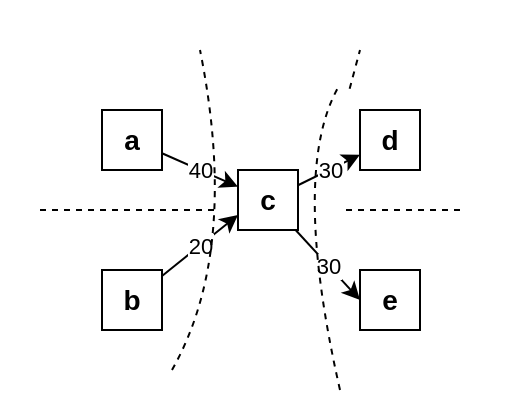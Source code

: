 <mxfile version="10.6.9" type="device"><diagram id="aialp1Bn0CcqXGhmxi1m" name="directly-follows"><mxGraphModel dx="1074" dy="975" grid="1" gridSize="10" guides="1" tooltips="1" connect="1" arrows="1" fold="1" page="1" pageScale="1" pageWidth="850" pageHeight="1100" math="0" shadow="0"><root><mxCell id="0"/><mxCell id="1" parent="0"/><mxCell id="9Z4c51Ha04RGAeUV3MmN-8" value="" style="shape=image;html=1;verticalAlign=top;verticalLabelPosition=bottom;labelBackgroundColor=#ffffff;imageAspect=0;aspect=fixed;image=https://cdn4.iconfinder.com/data/icons/basic-user-interface-elements/700/cut-scissor-clippers-shear-128.png;fillColor=#EBEBEB;rotation=105;" parent="1" vertex="1"><mxGeometry x="230" y="40" width="40" height="40" as="geometry"/></mxCell><mxCell id="j2SxOrGwipmu0XciZFVj-10" value="40" style="rounded=0;orthogonalLoop=1;jettySize=auto;html=1;" parent="1" source="j2SxOrGwipmu0XciZFVj-2" target="j2SxOrGwipmu0XciZFVj-7" edge="1"><mxGeometry relative="1" as="geometry"/></mxCell><mxCell id="j2SxOrGwipmu0XciZFVj-2" value="&lt;font style=&quot;font-size: 14px&quot;&gt;&lt;b&gt;a&lt;/b&gt;&lt;/font&gt;" style="rounded=0;whiteSpace=wrap;html=1;fillColor=none;" parent="1" vertex="1"><mxGeometry x="121" y="90" width="30" height="30" as="geometry"/></mxCell><mxCell id="j2SxOrGwipmu0XciZFVj-11" value="20" style="edgeStyle=none;rounded=0;orthogonalLoop=1;jettySize=auto;html=1;entryX=0;entryY=0.75;entryDx=0;entryDy=0;" parent="1" source="j2SxOrGwipmu0XciZFVj-6" target="j2SxOrGwipmu0XciZFVj-7" edge="1"><mxGeometry relative="1" as="geometry"/></mxCell><mxCell id="j2SxOrGwipmu0XciZFVj-6" value="&lt;font style=&quot;font-size: 14px&quot;&gt;&lt;b&gt;b&lt;/b&gt;&lt;/font&gt;" style="rounded=0;whiteSpace=wrap;html=1;fillColor=none;" parent="1" vertex="1"><mxGeometry x="121" y="170" width="30" height="30" as="geometry"/></mxCell><mxCell id="j2SxOrGwipmu0XciZFVj-12" value="30" style="edgeStyle=none;rounded=0;orthogonalLoop=1;jettySize=auto;html=1;" parent="1" source="j2SxOrGwipmu0XciZFVj-7" target="j2SxOrGwipmu0XciZFVj-8" edge="1"><mxGeometry relative="1" as="geometry"/></mxCell><mxCell id="j2SxOrGwipmu0XciZFVj-13" value="30" style="edgeStyle=none;rounded=0;orthogonalLoop=1;jettySize=auto;html=1;entryX=0;entryY=0.5;entryDx=0;entryDy=0;" parent="1" source="j2SxOrGwipmu0XciZFVj-7" target="j2SxOrGwipmu0XciZFVj-9" edge="1"><mxGeometry relative="1" as="geometry"/></mxCell><mxCell id="j2SxOrGwipmu0XciZFVj-7" value="&lt;font style=&quot;font-size: 14px&quot;&gt;&lt;b&gt;c&lt;/b&gt;&lt;/font&gt;" style="rounded=0;whiteSpace=wrap;html=1;fillColor=none;" parent="1" vertex="1"><mxGeometry x="189" y="120" width="30" height="30" as="geometry"/></mxCell><mxCell id="j2SxOrGwipmu0XciZFVj-8" value="&lt;font style=&quot;font-size: 14px&quot;&gt;&lt;b&gt;d&lt;/b&gt;&lt;/font&gt;" style="rounded=0;whiteSpace=wrap;html=1;fillColor=none;" parent="1" vertex="1"><mxGeometry x="250" y="90" width="30" height="30" as="geometry"/></mxCell><mxCell id="j2SxOrGwipmu0XciZFVj-9" value="&lt;font style=&quot;font-size: 14px&quot;&gt;&lt;b&gt;e&lt;/b&gt;&lt;/font&gt;" style="rounded=0;whiteSpace=wrap;html=1;fillColor=none;" parent="1" vertex="1"><mxGeometry x="250" y="170" width="30" height="30" as="geometry"/></mxCell><mxCell id="9Z4c51Ha04RGAeUV3MmN-1" value="" style="shape=image;html=1;verticalAlign=top;verticalLabelPosition=bottom;labelBackgroundColor=#ffffff;imageAspect=0;aspect=fixed;image=https://cdn4.iconfinder.com/data/icons/basic-user-interface-elements/700/cut-scissor-clippers-shear-128.png;fillColor=#EBEBEB;rotation=25;" parent="1" vertex="1"><mxGeometry x="139" y="50" width="40" height="40" as="geometry"/></mxCell><mxCell id="9Z4c51Ha04RGAeUV3MmN-7" value="" style="curved=1;endArrow=none;html=1;dashed=1;endFill=0;" parent="1" source="9Z4c51Ha04RGAeUV3MmN-8" edge="1"><mxGeometry width="50" height="50" relative="1" as="geometry"><mxPoint x="240" y="230" as="sourcePoint"/><mxPoint x="250" y="60" as="targetPoint"/><Array as="points"/></mxGeometry></mxCell><mxCell id="9Z4c51Ha04RGAeUV3MmN-9" value="" style="curved=1;endArrow=none;html=1;dashed=1;endFill=0;" parent="1" target="9Z4c51Ha04RGAeUV3MmN-8" edge="1"><mxGeometry width="50" height="50" relative="1" as="geometry"><mxPoint x="240" y="230" as="sourcePoint"/><mxPoint x="250" y="60" as="targetPoint"/><Array as="points"><mxPoint x="215" y="120"/></Array></mxGeometry></mxCell><mxCell id="9Z4c51Ha04RGAeUV3MmN-11" value="" style="curved=1;endArrow=none;html=1;dashed=1;endFill=0;" parent="1" edge="1"><mxGeometry width="50" height="50" relative="1" as="geometry"><mxPoint x="156" y="220" as="sourcePoint"/><mxPoint x="170" y="60" as="targetPoint"/><Array as="points"><mxPoint x="190" y="160"/></Array></mxGeometry></mxCell><mxCell id="9Z4c51Ha04RGAeUV3MmN-12" value="" style="endArrow=none;dashed=1;html=1;" parent="1" edge="1"><mxGeometry width="50" height="50" relative="1" as="geometry"><mxPoint x="90" y="140" as="sourcePoint"/><mxPoint x="180" y="140" as="targetPoint"/></mxGeometry></mxCell><mxCell id="9Z4c51Ha04RGAeUV3MmN-13" value="" style="endArrow=none;dashed=1;html=1;" parent="1" edge="1"><mxGeometry width="50" height="50" relative="1" as="geometry"><mxPoint x="300" y="140" as="sourcePoint"/><mxPoint x="240" y="140" as="targetPoint"/></mxGeometry></mxCell><mxCell id="9Z4c51Ha04RGAeUV3MmN-14" value="" style="shape=image;html=1;verticalAlign=top;verticalLabelPosition=bottom;labelBackgroundColor=#ffffff;imageAspect=0;aspect=fixed;image=https://cdn4.iconfinder.com/data/icons/basic-user-interface-elements/700/cut-scissor-clippers-shear-128.png;fillColor=#EBEBEB;" parent="1" vertex="1"><mxGeometry x="70" y="130" width="30" height="30" as="geometry"/></mxCell><mxCell id="9Z4c51Ha04RGAeUV3MmN-15" value="" style="shape=image;html=1;verticalAlign=top;verticalLabelPosition=bottom;labelBackgroundColor=#ffffff;imageAspect=0;aspect=fixed;image=https://cdn4.iconfinder.com/data/icons/basic-user-interface-elements/700/cut-scissor-clippers-shear-128.png;fillColor=#EBEBEB;rotation=180;" parent="1" vertex="1"><mxGeometry x="302" y="127" width="30" height="30" as="geometry"/></mxCell></root></mxGraphModel></diagram><diagram name="converted-cut" id="OBM46JiSGGOoaMondVug"><mxGraphModel dx="1074" dy="975" grid="1" gridSize="10" guides="1" tooltips="1" connect="1" arrows="1" fold="1" page="1" pageScale="1" pageWidth="850" pageHeight="1100" math="0" shadow="0"><root><mxCell id="Mi7FUNTMeMWm_ZzDV8Dv-0"/><mxCell id="Mi7FUNTMeMWm_ZzDV8Dv-1" parent="Mi7FUNTMeMWm_ZzDV8Dv-0"/><mxCell id="Mi7FUNTMeMWm_ZzDV8Dv-2" value="" style="shape=image;html=1;verticalAlign=top;verticalLabelPosition=bottom;labelBackgroundColor=#ffffff;imageAspect=0;aspect=fixed;image=https://cdn4.iconfinder.com/data/icons/basic-user-interface-elements/700/cut-scissor-clippers-shear-128.png;fillColor=#EBEBEB;rotation=105;" parent="Mi7FUNTMeMWm_ZzDV8Dv-1" vertex="1"><mxGeometry x="230" y="40" width="40" height="40" as="geometry"/></mxCell><mxCell id="Mi7FUNTMeMWm_ZzDV8Dv-3" value="60" style="rounded=0;orthogonalLoop=1;jettySize=auto;html=1;" parent="Mi7FUNTMeMWm_ZzDV8Dv-1" source="Mi7FUNTMeMWm_ZzDV8Dv-4" target="Mi7FUNTMeMWm_ZzDV8Dv-9" edge="1"><mxGeometry relative="1" as="geometry"/></mxCell><mxCell id="Mi7FUNTMeMWm_ZzDV8Dv-4" value="&lt;font style=&quot;font-size: 14px&quot;&gt;&lt;b&gt;a&lt;/b&gt;&lt;/font&gt;" style="rounded=0;whiteSpace=wrap;html=1;fillColor=none;" parent="Mi7FUNTMeMWm_ZzDV8Dv-1" vertex="1"><mxGeometry x="121" y="90" width="30" height="30" as="geometry"/></mxCell><mxCell id="Mi7FUNTMeMWm_ZzDV8Dv-5" value="60" style="edgeStyle=none;rounded=0;orthogonalLoop=1;jettySize=auto;html=1;entryX=0;entryY=0.75;entryDx=0;entryDy=0;" parent="Mi7FUNTMeMWm_ZzDV8Dv-1" source="Mi7FUNTMeMWm_ZzDV8Dv-6" target="Mi7FUNTMeMWm_ZzDV8Dv-9" edge="1"><mxGeometry relative="1" as="geometry"/></mxCell><mxCell id="Mi7FUNTMeMWm_ZzDV8Dv-6" value="&lt;font style=&quot;font-size: 14px&quot;&gt;&lt;b&gt;b&lt;/b&gt;&lt;/font&gt;" style="rounded=0;whiteSpace=wrap;html=1;fillColor=none;" parent="Mi7FUNTMeMWm_ZzDV8Dv-1" vertex="1"><mxGeometry x="121" y="170" width="30" height="30" as="geometry"/></mxCell><mxCell id="Mi7FUNTMeMWm_ZzDV8Dv-7" value="30" style="edgeStyle=none;rounded=0;orthogonalLoop=1;jettySize=auto;html=1;" parent="Mi7FUNTMeMWm_ZzDV8Dv-1" source="Mi7FUNTMeMWm_ZzDV8Dv-9" target="Mi7FUNTMeMWm_ZzDV8Dv-10" edge="1"><mxGeometry relative="1" as="geometry"/></mxCell><mxCell id="Mi7FUNTMeMWm_ZzDV8Dv-8" value="30" style="edgeStyle=none;rounded=0;orthogonalLoop=1;jettySize=auto;html=1;entryX=0;entryY=0.5;entryDx=0;entryDy=0;" parent="Mi7FUNTMeMWm_ZzDV8Dv-1" source="Mi7FUNTMeMWm_ZzDV8Dv-9" target="Mi7FUNTMeMWm_ZzDV8Dv-11" edge="1"><mxGeometry relative="1" as="geometry"/></mxCell><mxCell id="Mi7FUNTMeMWm_ZzDV8Dv-9" value="&lt;font style=&quot;font-size: 14px&quot;&gt;&lt;b&gt;c&lt;/b&gt;&lt;/font&gt;" style="rounded=0;whiteSpace=wrap;html=1;fillColor=none;" parent="Mi7FUNTMeMWm_ZzDV8Dv-1" vertex="1"><mxGeometry x="189" y="120" width="30" height="30" as="geometry"/></mxCell><mxCell id="Mi7FUNTMeMWm_ZzDV8Dv-10" value="&lt;font style=&quot;font-size: 14px&quot;&gt;&lt;b&gt;d&lt;/b&gt;&lt;/font&gt;" style="rounded=0;whiteSpace=wrap;html=1;fillColor=none;" parent="Mi7FUNTMeMWm_ZzDV8Dv-1" vertex="1"><mxGeometry x="250" y="90" width="30" height="30" as="geometry"/></mxCell><mxCell id="Mi7FUNTMeMWm_ZzDV8Dv-11" value="&lt;font style=&quot;font-size: 14px&quot;&gt;&lt;b&gt;e&lt;/b&gt;&lt;/font&gt;" style="rounded=0;whiteSpace=wrap;html=1;fillColor=none;" parent="Mi7FUNTMeMWm_ZzDV8Dv-1" vertex="1"><mxGeometry x="250" y="170" width="30" height="30" as="geometry"/></mxCell><mxCell id="Mi7FUNTMeMWm_ZzDV8Dv-12" value="" style="shape=image;html=1;verticalAlign=top;verticalLabelPosition=bottom;labelBackgroundColor=#ffffff;imageAspect=0;aspect=fixed;image=https://cdn4.iconfinder.com/data/icons/basic-user-interface-elements/700/cut-scissor-clippers-shear-128.png;fillColor=#EBEBEB;rotation=25;" parent="Mi7FUNTMeMWm_ZzDV8Dv-1" vertex="1"><mxGeometry x="139" y="50" width="40" height="40" as="geometry"/></mxCell><mxCell id="Mi7FUNTMeMWm_ZzDV8Dv-13" value="" style="curved=1;endArrow=none;html=1;dashed=1;endFill=0;" parent="Mi7FUNTMeMWm_ZzDV8Dv-1" source="Mi7FUNTMeMWm_ZzDV8Dv-2" edge="1"><mxGeometry width="50" height="50" relative="1" as="geometry"><mxPoint x="240" y="230" as="sourcePoint"/><mxPoint x="250" y="60" as="targetPoint"/><Array as="points"/></mxGeometry></mxCell><mxCell id="Mi7FUNTMeMWm_ZzDV8Dv-14" value="" style="curved=1;endArrow=none;html=1;dashed=1;endFill=0;" parent="Mi7FUNTMeMWm_ZzDV8Dv-1" target="Mi7FUNTMeMWm_ZzDV8Dv-2" edge="1"><mxGeometry width="50" height="50" relative="1" as="geometry"><mxPoint x="240" y="230" as="sourcePoint"/><mxPoint x="250" y="60" as="targetPoint"/><Array as="points"><mxPoint x="215" y="120"/></Array></mxGeometry></mxCell><mxCell id="Mi7FUNTMeMWm_ZzDV8Dv-15" value="" style="curved=1;endArrow=none;html=1;dashed=1;endFill=0;" parent="Mi7FUNTMeMWm_ZzDV8Dv-1" edge="1"><mxGeometry width="50" height="50" relative="1" as="geometry"><mxPoint x="156" y="220" as="sourcePoint"/><mxPoint x="170" y="60" as="targetPoint"/><Array as="points"><mxPoint x="190" y="160"/></Array></mxGeometry></mxCell><mxCell id="Mi7FUNTMeMWm_ZzDV8Dv-16" value="" style="endArrow=none;dashed=1;html=1;" parent="Mi7FUNTMeMWm_ZzDV8Dv-1" edge="1"><mxGeometry width="50" height="50" relative="1" as="geometry"><mxPoint x="90" y="140" as="sourcePoint"/><mxPoint x="180" y="140" as="targetPoint"/></mxGeometry></mxCell><mxCell id="Mi7FUNTMeMWm_ZzDV8Dv-17" value="" style="endArrow=none;dashed=1;html=1;" parent="Mi7FUNTMeMWm_ZzDV8Dv-1" edge="1"><mxGeometry width="50" height="50" relative="1" as="geometry"><mxPoint x="300" y="140" as="sourcePoint"/><mxPoint x="240" y="140" as="targetPoint"/></mxGeometry></mxCell><mxCell id="Mi7FUNTMeMWm_ZzDV8Dv-18" value="" style="shape=image;html=1;verticalAlign=top;verticalLabelPosition=bottom;labelBackgroundColor=#ffffff;imageAspect=0;aspect=fixed;image=https://cdn4.iconfinder.com/data/icons/basic-user-interface-elements/700/cut-scissor-clippers-shear-128.png;fillColor=#EBEBEB;" parent="Mi7FUNTMeMWm_ZzDV8Dv-1" vertex="1"><mxGeometry x="70" y="130" width="30" height="30" as="geometry"/></mxCell><mxCell id="Mi7FUNTMeMWm_ZzDV8Dv-19" value="" style="shape=image;html=1;verticalAlign=top;verticalLabelPosition=bottom;labelBackgroundColor=#ffffff;imageAspect=0;aspect=fixed;image=https://cdn4.iconfinder.com/data/icons/basic-user-interface-elements/700/cut-scissor-clippers-shear-128.png;fillColor=#EBEBEB;rotation=180;" parent="Mi7FUNTMeMWm_ZzDV8Dv-1" vertex="1"><mxGeometry x="302" y="127" width="30" height="30" as="geometry"/></mxCell></root></mxGraphModel></diagram><diagram name="converted-cut-step1" id="4zgxmX-FZoiNL4ZAXTNF"><mxGraphModel dx="1074" dy="975" grid="1" gridSize="10" guides="1" tooltips="1" connect="1" arrows="1" fold="1" page="1" pageScale="1" pageWidth="850" pageHeight="1100" math="0" shadow="0"><root><mxCell id="IvLh4fThxZH-LWLE1NnE-0"/><mxCell id="IvLh4fThxZH-LWLE1NnE-1" parent="IvLh4fThxZH-LWLE1NnE-0"/><mxCell id="IvLh4fThxZH-LWLE1NnE-2" value="" style="shape=image;html=1;verticalAlign=top;verticalLabelPosition=bottom;labelBackgroundColor=#ffffff;imageAspect=0;aspect=fixed;image=https://cdn4.iconfinder.com/data/icons/basic-user-interface-elements/700/cut-scissor-clippers-shear-128.png;fillColor=#EBEBEB;rotation=105;" parent="IvLh4fThxZH-LWLE1NnE-1" vertex="1"><mxGeometry x="230" y="40" width="40" height="40" as="geometry"/></mxCell><mxCell id="IvLh4fThxZH-LWLE1NnE-3" value="60" style="rounded=0;orthogonalLoop=1;jettySize=auto;html=1;" parent="IvLh4fThxZH-LWLE1NnE-1" source="IvLh4fThxZH-LWLE1NnE-4" target="IvLh4fThxZH-LWLE1NnE-9" edge="1"><mxGeometry relative="1" as="geometry"/></mxCell><mxCell id="IvLh4fThxZH-LWLE1NnE-4" value="&lt;font style=&quot;font-size: 14px&quot;&gt;&lt;b&gt;a&lt;/b&gt;&lt;/font&gt;" style="rounded=0;whiteSpace=wrap;html=1;fillColor=none;" parent="IvLh4fThxZH-LWLE1NnE-1" vertex="1"><mxGeometry x="121" y="90" width="30" height="30" as="geometry"/></mxCell><mxCell id="IvLh4fThxZH-LWLE1NnE-5" value="60" style="edgeStyle=none;rounded=0;orthogonalLoop=1;jettySize=auto;html=1;entryX=0;entryY=0.75;entryDx=0;entryDy=0;" parent="IvLh4fThxZH-LWLE1NnE-1" source="IvLh4fThxZH-LWLE1NnE-6" target="IvLh4fThxZH-LWLE1NnE-9" edge="1"><mxGeometry relative="1" as="geometry"/></mxCell><mxCell id="IvLh4fThxZH-LWLE1NnE-6" value="&lt;font style=&quot;font-size: 14px&quot;&gt;&lt;b&gt;b&lt;/b&gt;&lt;/font&gt;" style="rounded=0;whiteSpace=wrap;html=1;fillColor=none;" parent="IvLh4fThxZH-LWLE1NnE-1" vertex="1"><mxGeometry x="121" y="170" width="30" height="30" as="geometry"/></mxCell><mxCell id="IvLh4fThxZH-LWLE1NnE-7" value="30" style="edgeStyle=none;rounded=0;orthogonalLoop=1;jettySize=auto;html=1;" parent="IvLh4fThxZH-LWLE1NnE-1" source="IvLh4fThxZH-LWLE1NnE-9" target="IvLh4fThxZH-LWLE1NnE-10" edge="1"><mxGeometry relative="1" as="geometry"/></mxCell><mxCell id="IvLh4fThxZH-LWLE1NnE-8" value="30" style="edgeStyle=none;rounded=0;orthogonalLoop=1;jettySize=auto;html=1;entryX=0;entryY=0.5;entryDx=0;entryDy=0;" parent="IvLh4fThxZH-LWLE1NnE-1" source="IvLh4fThxZH-LWLE1NnE-9" target="IvLh4fThxZH-LWLE1NnE-11" edge="1"><mxGeometry relative="1" as="geometry"/></mxCell><mxCell id="IvLh4fThxZH-LWLE1NnE-9" value="&lt;font style=&quot;font-size: 14px&quot;&gt;&lt;b&gt;c&lt;/b&gt;&lt;/font&gt;" style="rounded=0;whiteSpace=wrap;html=1;fillColor=none;" parent="IvLh4fThxZH-LWLE1NnE-1" vertex="1"><mxGeometry x="189" y="120" width="30" height="30" as="geometry"/></mxCell><mxCell id="IvLh4fThxZH-LWLE1NnE-10" value="&lt;font style=&quot;font-size: 14px&quot;&gt;&lt;b&gt;d&lt;/b&gt;&lt;/font&gt;" style="rounded=0;whiteSpace=wrap;html=1;fillColor=none;" parent="IvLh4fThxZH-LWLE1NnE-1" vertex="1"><mxGeometry x="250" y="90" width="30" height="30" as="geometry"/></mxCell><mxCell id="IvLh4fThxZH-LWLE1NnE-11" value="&lt;font style=&quot;font-size: 14px&quot;&gt;&lt;b&gt;e&lt;/b&gt;&lt;/font&gt;" style="rounded=0;whiteSpace=wrap;html=1;fillColor=none;" parent="IvLh4fThxZH-LWLE1NnE-1" vertex="1"><mxGeometry x="250" y="170" width="30" height="30" as="geometry"/></mxCell><mxCell id="IvLh4fThxZH-LWLE1NnE-12" value="" style="shape=image;html=1;verticalAlign=top;verticalLabelPosition=bottom;labelBackgroundColor=#ffffff;imageAspect=0;aspect=fixed;image=https://cdn4.iconfinder.com/data/icons/basic-user-interface-elements/700/cut-scissor-clippers-shear-128.png;fillColor=#EBEBEB;rotation=25;" parent="IvLh4fThxZH-LWLE1NnE-1" vertex="1"><mxGeometry x="139" y="50" width="40" height="40" as="geometry"/></mxCell><mxCell id="IvLh4fThxZH-LWLE1NnE-13" value="" style="curved=1;endArrow=none;html=1;dashed=1;endFill=0;" parent="IvLh4fThxZH-LWLE1NnE-1" source="IvLh4fThxZH-LWLE1NnE-2" edge="1"><mxGeometry width="50" height="50" relative="1" as="geometry"><mxPoint x="240" y="230" as="sourcePoint"/><mxPoint x="250" y="60" as="targetPoint"/><Array as="points"/></mxGeometry></mxCell><mxCell id="IvLh4fThxZH-LWLE1NnE-14" value="" style="curved=1;endArrow=none;html=1;dashed=1;endFill=0;" parent="IvLh4fThxZH-LWLE1NnE-1" target="IvLh4fThxZH-LWLE1NnE-2" edge="1"><mxGeometry width="50" height="50" relative="1" as="geometry"><mxPoint x="240" y="230" as="sourcePoint"/><mxPoint x="250" y="60" as="targetPoint"/><Array as="points"><mxPoint x="215" y="120"/></Array></mxGeometry></mxCell><mxCell id="IvLh4fThxZH-LWLE1NnE-15" value="" style="curved=1;endArrow=none;html=1;dashed=1;endFill=0;" parent="IvLh4fThxZH-LWLE1NnE-1" edge="1"><mxGeometry width="50" height="50" relative="1" as="geometry"><mxPoint x="156" y="220" as="sourcePoint"/><mxPoint x="170" y="60" as="targetPoint"/><Array as="points"><mxPoint x="190" y="160"/></Array></mxGeometry></mxCell></root></mxGraphModel></diagram><diagram name="converted-dfg" id="l9GAo_BR23lpqklUnAU5"><mxGraphModel dx="1074" dy="975" grid="1" gridSize="10" guides="1" tooltips="1" connect="1" arrows="1" fold="1" page="1" pageScale="1" pageWidth="850" pageHeight="1100" math="0" shadow="0"><root><mxCell id="55jFV-LTrUpHS0i4cawh-0"/><mxCell id="55jFV-LTrUpHS0i4cawh-1" parent="55jFV-LTrUpHS0i4cawh-0"/><mxCell id="55jFV-LTrUpHS0i4cawh-3" value="60" style="rounded=0;orthogonalLoop=1;jettySize=auto;html=1;" parent="55jFV-LTrUpHS0i4cawh-1" source="55jFV-LTrUpHS0i4cawh-4" target="55jFV-LTrUpHS0i4cawh-9" edge="1"><mxGeometry relative="1" as="geometry"/></mxCell><mxCell id="55jFV-LTrUpHS0i4cawh-4" value="&lt;font style=&quot;font-size: 14px&quot;&gt;&lt;b&gt;a&lt;/b&gt;&lt;/font&gt;" style="rounded=0;whiteSpace=wrap;html=1;fillColor=none;" parent="55jFV-LTrUpHS0i4cawh-1" vertex="1"><mxGeometry x="121" y="90" width="30" height="30" as="geometry"/></mxCell><mxCell id="55jFV-LTrUpHS0i4cawh-5" value="60" style="edgeStyle=none;rounded=0;orthogonalLoop=1;jettySize=auto;html=1;entryX=0;entryY=0.75;entryDx=0;entryDy=0;" parent="55jFV-LTrUpHS0i4cawh-1" source="55jFV-LTrUpHS0i4cawh-6" target="55jFV-LTrUpHS0i4cawh-9" edge="1"><mxGeometry relative="1" as="geometry"/></mxCell><mxCell id="55jFV-LTrUpHS0i4cawh-6" value="&lt;font style=&quot;font-size: 14px&quot;&gt;&lt;b&gt;b&lt;/b&gt;&lt;/font&gt;" style="rounded=0;whiteSpace=wrap;html=1;fillColor=none;" parent="55jFV-LTrUpHS0i4cawh-1" vertex="1"><mxGeometry x="121" y="170" width="30" height="30" as="geometry"/></mxCell><mxCell id="55jFV-LTrUpHS0i4cawh-7" value="30" style="edgeStyle=none;rounded=0;orthogonalLoop=1;jettySize=auto;html=1;" parent="55jFV-LTrUpHS0i4cawh-1" source="55jFV-LTrUpHS0i4cawh-9" target="55jFV-LTrUpHS0i4cawh-10" edge="1"><mxGeometry relative="1" as="geometry"/></mxCell><mxCell id="55jFV-LTrUpHS0i4cawh-8" value="30" style="edgeStyle=none;rounded=0;orthogonalLoop=1;jettySize=auto;html=1;entryX=0;entryY=0.5;entryDx=0;entryDy=0;" parent="55jFV-LTrUpHS0i4cawh-1" source="55jFV-LTrUpHS0i4cawh-9" target="55jFV-LTrUpHS0i4cawh-11" edge="1"><mxGeometry relative="1" as="geometry"/></mxCell><mxCell id="55jFV-LTrUpHS0i4cawh-9" value="&lt;font style=&quot;font-size: 14px&quot;&gt;&lt;b&gt;c&lt;/b&gt;&lt;/font&gt;" style="rounded=0;whiteSpace=wrap;html=1;fillColor=none;" parent="55jFV-LTrUpHS0i4cawh-1" vertex="1"><mxGeometry x="189" y="120" width="30" height="30" as="geometry"/></mxCell><mxCell id="55jFV-LTrUpHS0i4cawh-10" value="&lt;font style=&quot;font-size: 14px&quot;&gt;&lt;b&gt;d&lt;/b&gt;&lt;/font&gt;" style="rounded=0;whiteSpace=wrap;html=1;fillColor=none;" parent="55jFV-LTrUpHS0i4cawh-1" vertex="1"><mxGeometry x="250" y="90" width="30" height="30" as="geometry"/></mxCell><mxCell id="55jFV-LTrUpHS0i4cawh-11" value="&lt;font style=&quot;font-size: 14px&quot;&gt;&lt;b&gt;e&lt;/b&gt;&lt;/font&gt;" style="rounded=0;whiteSpace=wrap;html=1;fillColor=none;" parent="55jFV-LTrUpHS0i4cawh-1" vertex="1"><mxGeometry x="250" y="170" width="30" height="30" as="geometry"/></mxCell><mxCell id="55jFV-LTrUpHS0i4cawh-20" value="S: 40" style="text;html=1;strokeColor=none;fillColor=none;align=center;verticalAlign=middle;whiteSpace=wrap;rounded=0;" parent="55jFV-LTrUpHS0i4cawh-1" vertex="1"><mxGeometry x="76" y="90" width="40" height="20" as="geometry"/></mxCell><mxCell id="55jFV-LTrUpHS0i4cawh-21" value="S: 20" style="text;html=1;strokeColor=none;fillColor=none;align=center;verticalAlign=middle;whiteSpace=wrap;rounded=0;" parent="55jFV-LTrUpHS0i4cawh-1" vertex="1"><mxGeometry x="96" y="200" width="40" height="20" as="geometry"/></mxCell><mxCell id="55jFV-LTrUpHS0i4cawh-22" value="E: 30" style="text;html=1;strokeColor=none;fillColor=none;align=center;verticalAlign=middle;whiteSpace=wrap;rounded=0;" parent="55jFV-LTrUpHS0i4cawh-1" vertex="1"><mxGeometry x="282" y="85" width="40" height="20" as="geometry"/></mxCell><mxCell id="55jFV-LTrUpHS0i4cawh-23" value="E: 30" style="text;html=1;strokeColor=none;fillColor=none;align=center;verticalAlign=middle;whiteSpace=wrap;rounded=0;" parent="55jFV-LTrUpHS0i4cawh-1" vertex="1"><mxGeometry x="280" y="200" width="40" height="20" as="geometry"/></mxCell></root></mxGraphModel></diagram><diagram name="log-unified-dfg" id="dQRkdcGppLIvTt9dUrSy"><mxGraphModel dx="1074" dy="975" grid="1" gridSize="10" guides="1" tooltips="1" connect="1" arrows="1" fold="1" page="1" pageScale="1" pageWidth="850" pageHeight="1100" math="0" shadow="0"><root><mxCell id="Dj_bAqqGcYed8cXR_XDI-0"/><mxCell id="Dj_bAqqGcYed8cXR_XDI-1" parent="Dj_bAqqGcYed8cXR_XDI-0"/><mxCell id="Dj_bAqqGcYed8cXR_XDI-2" value="1" style="rounded=0;orthogonalLoop=1;jettySize=auto;html=1;" parent="Dj_bAqqGcYed8cXR_XDI-1" source="Dj_bAqqGcYed8cXR_XDI-3" target="Dj_bAqqGcYed8cXR_XDI-8" edge="1"><mxGeometry relative="1" as="geometry"/></mxCell><mxCell id="Dj_bAqqGcYed8cXR_XDI-3" value="&lt;font style=&quot;font-size: 14px&quot;&gt;&lt;b&gt;a&lt;/b&gt;&lt;/font&gt;" style="rounded=0;whiteSpace=wrap;html=1;fillColor=none;" parent="Dj_bAqqGcYed8cXR_XDI-1" vertex="1"><mxGeometry x="121" y="90" width="30" height="30" as="geometry"/></mxCell><mxCell id="Dj_bAqqGcYed8cXR_XDI-4" value="1" style="edgeStyle=none;rounded=0;orthogonalLoop=1;jettySize=auto;html=1;entryX=0;entryY=0.75;entryDx=0;entryDy=0;" parent="Dj_bAqqGcYed8cXR_XDI-1" source="Dj_bAqqGcYed8cXR_XDI-5" target="Dj_bAqqGcYed8cXR_XDI-8" edge="1"><mxGeometry relative="1" as="geometry"/></mxCell><mxCell id="Dj_bAqqGcYed8cXR_XDI-5" value="&lt;font style=&quot;font-size: 14px&quot;&gt;&lt;b&gt;b&lt;/b&gt;&lt;/font&gt;" style="rounded=0;whiteSpace=wrap;html=1;fillColor=none;" parent="Dj_bAqqGcYed8cXR_XDI-1" vertex="1"><mxGeometry x="121" y="170" width="30" height="30" as="geometry"/></mxCell><mxCell id="Dj_bAqqGcYed8cXR_XDI-6" value="0.5" style="edgeStyle=none;rounded=0;orthogonalLoop=1;jettySize=auto;html=1;" parent="Dj_bAqqGcYed8cXR_XDI-1" source="Dj_bAqqGcYed8cXR_XDI-8" target="Dj_bAqqGcYed8cXR_XDI-9" edge="1"><mxGeometry relative="1" as="geometry"/></mxCell><mxCell id="Dj_bAqqGcYed8cXR_XDI-7" value="0.5" style="edgeStyle=none;rounded=0;orthogonalLoop=1;jettySize=auto;html=1;entryX=0;entryY=0.5;entryDx=0;entryDy=0;" parent="Dj_bAqqGcYed8cXR_XDI-1" source="Dj_bAqqGcYed8cXR_XDI-8" target="Dj_bAqqGcYed8cXR_XDI-10" edge="1"><mxGeometry relative="1" as="geometry"/></mxCell><mxCell id="Dj_bAqqGcYed8cXR_XDI-8" value="&lt;font style=&quot;font-size: 14px&quot;&gt;&lt;b&gt;c&lt;/b&gt;&lt;/font&gt;" style="rounded=0;whiteSpace=wrap;html=1;fillColor=none;" parent="Dj_bAqqGcYed8cXR_XDI-1" vertex="1"><mxGeometry x="189" y="120" width="30" height="30" as="geometry"/></mxCell><mxCell id="Dj_bAqqGcYed8cXR_XDI-9" value="&lt;font style=&quot;font-size: 14px&quot;&gt;&lt;b&gt;d&lt;/b&gt;&lt;/font&gt;" style="rounded=0;whiteSpace=wrap;html=1;fillColor=none;" parent="Dj_bAqqGcYed8cXR_XDI-1" vertex="1"><mxGeometry x="250" y="90" width="30" height="30" as="geometry"/></mxCell><mxCell id="Dj_bAqqGcYed8cXR_XDI-10" value="&lt;font style=&quot;font-size: 14px&quot;&gt;&lt;b&gt;e&lt;/b&gt;&lt;/font&gt;" style="rounded=0;whiteSpace=wrap;html=1;fillColor=none;" parent="Dj_bAqqGcYed8cXR_XDI-1" vertex="1"><mxGeometry x="250" y="170" width="30" height="30" as="geometry"/></mxCell><mxCell id="Dj_bAqqGcYed8cXR_XDI-11" value="S: 0.67" style="text;html=1;strokeColor=none;fillColor=none;align=center;verticalAlign=middle;whiteSpace=wrap;rounded=0;" parent="Dj_bAqqGcYed8cXR_XDI-1" vertex="1"><mxGeometry x="60" y="90" width="56" height="20" as="geometry"/></mxCell><mxCell id="Dj_bAqqGcYed8cXR_XDI-12" value="S: 0.33" style="text;html=1;strokeColor=none;fillColor=none;align=center;verticalAlign=middle;whiteSpace=wrap;rounded=0;" parent="Dj_bAqqGcYed8cXR_XDI-1" vertex="1"><mxGeometry x="80" y="200" width="56" height="20" as="geometry"/></mxCell><mxCell id="Dj_bAqqGcYed8cXR_XDI-13" value="E: 0.5" style="text;html=1;strokeColor=none;fillColor=none;align=center;verticalAlign=middle;whiteSpace=wrap;rounded=0;" parent="Dj_bAqqGcYed8cXR_XDI-1" vertex="1"><mxGeometry x="282" y="85" width="40" height="20" as="geometry"/></mxCell><mxCell id="Dj_bAqqGcYed8cXR_XDI-14" value="E: 0.5" style="text;html=1;strokeColor=none;fillColor=none;align=center;verticalAlign=middle;whiteSpace=wrap;rounded=0;" parent="Dj_bAqqGcYed8cXR_XDI-1" vertex="1"><mxGeometry x="280" y="200" width="40" height="20" as="geometry"/></mxCell></root></mxGraphModel></diagram><diagram name="neg-log-unified-dfg" id="FR_q_c03qaeaGloL7IJL"><mxGraphModel dx="1074" dy="975" grid="1" gridSize="10" guides="1" tooltips="1" connect="1" arrows="1" fold="1" page="1" pageScale="1" pageWidth="850" pageHeight="1100" math="0" shadow="0"><root><mxCell id="YQXfoTj6CULpi3bDcnRM-0"/><mxCell id="YQXfoTj6CULpi3bDcnRM-1" parent="YQXfoTj6CULpi3bDcnRM-0"/><mxCell id="YQXfoTj6CULpi3bDcnRM-2" value="1" style="rounded=0;orthogonalLoop=1;jettySize=auto;html=1;" edge="1" parent="YQXfoTj6CULpi3bDcnRM-1" source="YQXfoTj6CULpi3bDcnRM-3" target="YQXfoTj6CULpi3bDcnRM-8"><mxGeometry relative="1" as="geometry"/></mxCell><mxCell id="YQXfoTj6CULpi3bDcnRM-3" value="&lt;font style=&quot;font-size: 14px&quot;&gt;&lt;b&gt;a&lt;/b&gt;&lt;/font&gt;" style="rounded=0;whiteSpace=wrap;html=1;fillColor=none;" vertex="1" parent="YQXfoTj6CULpi3bDcnRM-1"><mxGeometry x="121" y="90" width="30" height="30" as="geometry"/></mxCell><mxCell id="YQXfoTj6CULpi3bDcnRM-4" value="1" style="edgeStyle=none;rounded=0;orthogonalLoop=1;jettySize=auto;html=1;entryX=0;entryY=0.75;entryDx=0;entryDy=0;" edge="1" parent="YQXfoTj6CULpi3bDcnRM-1" source="YQXfoTj6CULpi3bDcnRM-5" target="YQXfoTj6CULpi3bDcnRM-8"><mxGeometry relative="1" as="geometry"/></mxCell><mxCell id="YQXfoTj6CULpi3bDcnRM-5" value="&lt;font style=&quot;font-size: 14px&quot;&gt;&lt;b&gt;b&lt;/b&gt;&lt;/font&gt;" style="rounded=0;whiteSpace=wrap;html=1;fillColor=none;" vertex="1" parent="YQXfoTj6CULpi3bDcnRM-1"><mxGeometry x="121" y="170" width="30" height="30" as="geometry"/></mxCell><mxCell id="YQXfoTj6CULpi3bDcnRM-6" value="0.5" style="edgeStyle=none;rounded=0;orthogonalLoop=1;jettySize=auto;html=1;" edge="1" parent="YQXfoTj6CULpi3bDcnRM-1" source="YQXfoTj6CULpi3bDcnRM-8" target="YQXfoTj6CULpi3bDcnRM-9"><mxGeometry relative="1" as="geometry"/></mxCell><mxCell id="YQXfoTj6CULpi3bDcnRM-7" value="0.5" style="edgeStyle=none;rounded=0;orthogonalLoop=1;jettySize=auto;html=1;entryX=0;entryY=0.5;entryDx=0;entryDy=0;" edge="1" parent="YQXfoTj6CULpi3bDcnRM-1" source="YQXfoTj6CULpi3bDcnRM-8" target="YQXfoTj6CULpi3bDcnRM-10"><mxGeometry relative="1" as="geometry"/></mxCell><mxCell id="YQXfoTj6CULpi3bDcnRM-8" value="&lt;font style=&quot;font-size: 14px&quot;&gt;&lt;b&gt;c&lt;/b&gt;&lt;/font&gt;" style="rounded=0;whiteSpace=wrap;html=1;fillColor=none;" vertex="1" parent="YQXfoTj6CULpi3bDcnRM-1"><mxGeometry x="189" y="120" width="30" height="30" as="geometry"/></mxCell><mxCell id="YQXfoTj6CULpi3bDcnRM-9" value="&lt;font style=&quot;font-size: 14px&quot;&gt;&lt;b&gt;d&lt;/b&gt;&lt;/font&gt;" style="rounded=0;whiteSpace=wrap;html=1;fillColor=none;" vertex="1" parent="YQXfoTj6CULpi3bDcnRM-1"><mxGeometry x="250" y="90" width="30" height="30" as="geometry"/></mxCell><mxCell id="YQXfoTj6CULpi3bDcnRM-10" value="&lt;font style=&quot;font-size: 14px&quot;&gt;&lt;b&gt;e&lt;/b&gt;&lt;/font&gt;" style="rounded=0;whiteSpace=wrap;html=1;fillColor=none;" vertex="1" parent="YQXfoTj6CULpi3bDcnRM-1"><mxGeometry x="250" y="170" width="30" height="30" as="geometry"/></mxCell><mxCell id="YQXfoTj6CULpi3bDcnRM-11" value="S: 0.67" style="text;html=1;strokeColor=none;fillColor=none;align=center;verticalAlign=middle;whiteSpace=wrap;rounded=0;" vertex="1" parent="YQXfoTj6CULpi3bDcnRM-1"><mxGeometry x="60" y="90" width="56" height="20" as="geometry"/></mxCell><mxCell id="YQXfoTj6CULpi3bDcnRM-12" value="S: 0.33" style="text;html=1;strokeColor=none;fillColor=none;align=center;verticalAlign=middle;whiteSpace=wrap;rounded=0;" vertex="1" parent="YQXfoTj6CULpi3bDcnRM-1"><mxGeometry x="80" y="200" width="56" height="20" as="geometry"/></mxCell><mxCell id="YQXfoTj6CULpi3bDcnRM-13" value="E: 0.5" style="text;html=1;strokeColor=none;fillColor=none;align=center;verticalAlign=middle;whiteSpace=wrap;rounded=0;" vertex="1" parent="YQXfoTj6CULpi3bDcnRM-1"><mxGeometry x="282" y="85" width="40" height="20" as="geometry"/></mxCell><mxCell id="YQXfoTj6CULpi3bDcnRM-14" value="E: 0.5" style="text;html=1;strokeColor=none;fillColor=none;align=center;verticalAlign=middle;whiteSpace=wrap;rounded=0;" vertex="1" parent="YQXfoTj6CULpi3bDcnRM-1"><mxGeometry x="280" y="200" width="40" height="20" as="geometry"/></mxCell></root></mxGraphModel></diagram><diagram name="noisy-log-unified-dfg" id="6CjgistDjiRUlgq-BHB_"><mxGraphModel dx="1074" dy="975" grid="1" gridSize="10" guides="1" tooltips="1" connect="1" arrows="1" fold="1" page="1" pageScale="1" pageWidth="850" pageHeight="1100" math="0" shadow="0"><root><mxCell id="rQRWSdNg--tCww5TrgJh-0"/><mxCell id="rQRWSdNg--tCww5TrgJh-1" parent="rQRWSdNg--tCww5TrgJh-0"/><mxCell id="rQRWSdNg--tCww5TrgJh-2" value="1" style="rounded=0;orthogonalLoop=1;jettySize=auto;html=1;" edge="1" parent="rQRWSdNg--tCww5TrgJh-1" source="rQRWSdNg--tCww5TrgJh-3" target="rQRWSdNg--tCww5TrgJh-8"><mxGeometry relative="1" as="geometry"/></mxCell><mxCell id="rQRWSdNg--tCww5TrgJh-3" value="&lt;font style=&quot;font-size: 14px&quot;&gt;&lt;b&gt;a&lt;/b&gt;&lt;/font&gt;" style="rounded=0;whiteSpace=wrap;html=1;fillColor=none;" vertex="1" parent="rQRWSdNg--tCww5TrgJh-1"><mxGeometry x="121" y="90" width="30" height="30" as="geometry"/></mxCell><mxCell id="rQRWSdNg--tCww5TrgJh-4" value="1" style="edgeStyle=none;rounded=0;orthogonalLoop=1;jettySize=auto;html=1;entryX=0;entryY=0.75;entryDx=0;entryDy=0;" edge="1" parent="rQRWSdNg--tCww5TrgJh-1" source="rQRWSdNg--tCww5TrgJh-5" target="rQRWSdNg--tCww5TrgJh-8"><mxGeometry relative="1" as="geometry"/></mxCell><mxCell id="rQRWSdNg--tCww5TrgJh-5" value="&lt;font style=&quot;font-size: 14px&quot;&gt;&lt;b&gt;b&lt;/b&gt;&lt;/font&gt;" style="rounded=0;whiteSpace=wrap;html=1;fillColor=none;" vertex="1" parent="rQRWSdNg--tCww5TrgJh-1"><mxGeometry x="121" y="170" width="30" height="30" as="geometry"/></mxCell><mxCell id="rQRWSdNg--tCww5TrgJh-6" value="0.5" style="edgeStyle=none;rounded=0;orthogonalLoop=1;jettySize=auto;html=1;" edge="1" parent="rQRWSdNg--tCww5TrgJh-1" source="rQRWSdNg--tCww5TrgJh-8" target="rQRWSdNg--tCww5TrgJh-9"><mxGeometry relative="1" as="geometry"/></mxCell><mxCell id="rQRWSdNg--tCww5TrgJh-7" value="0.5" style="edgeStyle=none;rounded=0;orthogonalLoop=1;jettySize=auto;html=1;entryX=0;entryY=0.5;entryDx=0;entryDy=0;" edge="1" parent="rQRWSdNg--tCww5TrgJh-1" source="rQRWSdNg--tCww5TrgJh-8" target="rQRWSdNg--tCww5TrgJh-10"><mxGeometry relative="1" as="geometry"/></mxCell><mxCell id="rQRWSdNg--tCww5TrgJh-16" value="0.1" style="edgeStyle=orthogonalEdgeStyle;rounded=0;orthogonalLoop=1;jettySize=auto;html=1;entryX=0.5;entryY=0;entryDx=0;entryDy=0;" edge="1" parent="rQRWSdNg--tCww5TrgJh-1" source="rQRWSdNg--tCww5TrgJh-8" target="rQRWSdNg--tCww5TrgJh-15"><mxGeometry relative="1" as="geometry"/></mxCell><mxCell id="rQRWSdNg--tCww5TrgJh-8" value="&lt;font style=&quot;font-size: 14px&quot;&gt;&lt;b&gt;c&lt;/b&gt;&lt;/font&gt;" style="rounded=0;whiteSpace=wrap;html=1;fillColor=none;" vertex="1" parent="rQRWSdNg--tCww5TrgJh-1"><mxGeometry x="189" y="120" width="30" height="30" as="geometry"/></mxCell><mxCell id="rQRWSdNg--tCww5TrgJh-9" value="&lt;font style=&quot;font-size: 14px&quot;&gt;&lt;b&gt;d&lt;/b&gt;&lt;/font&gt;" style="rounded=0;whiteSpace=wrap;html=1;fillColor=none;" vertex="1" parent="rQRWSdNg--tCww5TrgJh-1"><mxGeometry x="250" y="90" width="30" height="30" as="geometry"/></mxCell><mxCell id="rQRWSdNg--tCww5TrgJh-10" value="&lt;font style=&quot;font-size: 14px&quot;&gt;&lt;b&gt;e&lt;/b&gt;&lt;/font&gt;" style="rounded=0;whiteSpace=wrap;html=1;fillColor=none;" vertex="1" parent="rQRWSdNg--tCww5TrgJh-1"><mxGeometry x="250" y="170" width="30" height="30" as="geometry"/></mxCell><mxCell id="rQRWSdNg--tCww5TrgJh-11" value="S: 0.67" style="text;html=1;strokeColor=none;fillColor=none;align=center;verticalAlign=middle;whiteSpace=wrap;rounded=0;" vertex="1" parent="rQRWSdNg--tCww5TrgJh-1"><mxGeometry x="60" y="90" width="56" height="20" as="geometry"/></mxCell><mxCell id="rQRWSdNg--tCww5TrgJh-12" value="S: 0.33" style="text;html=1;strokeColor=none;fillColor=none;align=center;verticalAlign=middle;whiteSpace=wrap;rounded=0;" vertex="1" parent="rQRWSdNg--tCww5TrgJh-1"><mxGeometry x="80" y="200" width="56" height="20" as="geometry"/></mxCell><mxCell id="rQRWSdNg--tCww5TrgJh-13" value="E: 0.5" style="text;html=1;strokeColor=none;fillColor=none;align=center;verticalAlign=middle;whiteSpace=wrap;rounded=0;" vertex="1" parent="rQRWSdNg--tCww5TrgJh-1"><mxGeometry x="282" y="85" width="40" height="20" as="geometry"/></mxCell><mxCell id="rQRWSdNg--tCww5TrgJh-14" value="E: 0.5" style="text;html=1;strokeColor=none;fillColor=none;align=center;verticalAlign=middle;whiteSpace=wrap;rounded=0;" vertex="1" parent="rQRWSdNg--tCww5TrgJh-1"><mxGeometry x="280" y="200" width="40" height="20" as="geometry"/></mxCell><mxCell id="rQRWSdNg--tCww5TrgJh-15" value="&lt;font style=&quot;font-size: 14px&quot;&gt;&lt;b&gt;f&lt;/b&gt;&lt;/font&gt;" style="rounded=0;whiteSpace=wrap;html=1;fillColor=none;" vertex="1" parent="rQRWSdNg--tCww5TrgJh-1"><mxGeometry x="189" y="205" width="30" height="30" as="geometry"/></mxCell></root></mxGraphModel></diagram><diagram name="model-unified-dfg" id="P-cYoBUeKQrATlVFAsUb"><mxGraphModel dx="1074" dy="975" grid="1" gridSize="10" guides="1" tooltips="1" connect="1" arrows="1" fold="1" page="1" pageScale="1" pageWidth="850" pageHeight="1100" math="0" shadow="0"><root><mxCell id="ww6iseLFyrz8YR4NMT05-0"/><mxCell id="ww6iseLFyrz8YR4NMT05-1" parent="ww6iseLFyrz8YR4NMT05-0"/><mxCell id="ww6iseLFyrz8YR4NMT05-2" value="1" style="rounded=0;orthogonalLoop=1;jettySize=auto;html=1;" parent="ww6iseLFyrz8YR4NMT05-1" source="ww6iseLFyrz8YR4NMT05-3" target="ww6iseLFyrz8YR4NMT05-8" edge="1"><mxGeometry relative="1" as="geometry"/></mxCell><mxCell id="ww6iseLFyrz8YR4NMT05-3" value="&lt;font style=&quot;font-size: 14px&quot;&gt;&lt;b&gt;a&lt;/b&gt;&lt;/font&gt;" style="rounded=0;whiteSpace=wrap;html=1;fillColor=none;" parent="ww6iseLFyrz8YR4NMT05-1" vertex="1"><mxGeometry x="121" y="90" width="30" height="30" as="geometry"/></mxCell><mxCell id="ww6iseLFyrz8YR4NMT05-4" value="1" style="edgeStyle=none;rounded=0;orthogonalLoop=1;jettySize=auto;html=1;entryX=0;entryY=0.75;entryDx=0;entryDy=0;" parent="ww6iseLFyrz8YR4NMT05-1" source="ww6iseLFyrz8YR4NMT05-5" target="ww6iseLFyrz8YR4NMT05-8" edge="1"><mxGeometry relative="1" as="geometry"/></mxCell><mxCell id="ww6iseLFyrz8YR4NMT05-5" value="&lt;font style=&quot;font-size: 14px&quot;&gt;&lt;b&gt;b&lt;/b&gt;&lt;/font&gt;" style="rounded=0;whiteSpace=wrap;html=1;fillColor=none;" parent="ww6iseLFyrz8YR4NMT05-1" vertex="1"><mxGeometry x="121" y="170" width="30" height="30" as="geometry"/></mxCell><mxCell id="ww6iseLFyrz8YR4NMT05-6" value="0.5" style="edgeStyle=none;rounded=0;orthogonalLoop=1;jettySize=auto;html=1;" parent="ww6iseLFyrz8YR4NMT05-1" source="ww6iseLFyrz8YR4NMT05-8" target="ww6iseLFyrz8YR4NMT05-9" edge="1"><mxGeometry relative="1" as="geometry"/></mxCell><mxCell id="ww6iseLFyrz8YR4NMT05-7" value="0.5" style="edgeStyle=none;rounded=0;orthogonalLoop=1;jettySize=auto;html=1;entryX=0;entryY=0.5;entryDx=0;entryDy=0;" parent="ww6iseLFyrz8YR4NMT05-1" source="ww6iseLFyrz8YR4NMT05-8" target="ww6iseLFyrz8YR4NMT05-10" edge="1"><mxGeometry relative="1" as="geometry"/></mxCell><mxCell id="ww6iseLFyrz8YR4NMT05-8" value="&lt;font style=&quot;font-size: 14px&quot;&gt;&lt;b&gt;c&lt;/b&gt;&lt;/font&gt;" style="rounded=0;whiteSpace=wrap;html=1;fillColor=none;" parent="ww6iseLFyrz8YR4NMT05-1" vertex="1"><mxGeometry x="189" y="120" width="30" height="30" as="geometry"/></mxCell><mxCell id="ww6iseLFyrz8YR4NMT05-9" value="&lt;font style=&quot;font-size: 14px&quot;&gt;&lt;b&gt;d&lt;/b&gt;&lt;/font&gt;" style="rounded=0;whiteSpace=wrap;html=1;fillColor=none;" parent="ww6iseLFyrz8YR4NMT05-1" vertex="1"><mxGeometry x="250" y="90" width="30" height="30" as="geometry"/></mxCell><mxCell id="ww6iseLFyrz8YR4NMT05-10" value="&lt;font style=&quot;font-size: 14px&quot;&gt;&lt;b&gt;e&lt;/b&gt;&lt;/font&gt;" style="rounded=0;whiteSpace=wrap;html=1;fillColor=none;" parent="ww6iseLFyrz8YR4NMT05-1" vertex="1"><mxGeometry x="250" y="170" width="30" height="30" as="geometry"/></mxCell><mxCell id="ww6iseLFyrz8YR4NMT05-11" value="S: 0.5" style="text;html=1;strokeColor=none;fillColor=none;align=center;verticalAlign=middle;whiteSpace=wrap;rounded=0;" parent="ww6iseLFyrz8YR4NMT05-1" vertex="1"><mxGeometry x="60" y="90" width="56" height="20" as="geometry"/></mxCell><mxCell id="ww6iseLFyrz8YR4NMT05-12" value="S: 0.5" style="text;html=1;strokeColor=none;fillColor=none;align=center;verticalAlign=middle;whiteSpace=wrap;rounded=0;" parent="ww6iseLFyrz8YR4NMT05-1" vertex="1"><mxGeometry x="80" y="200" width="56" height="20" as="geometry"/></mxCell><mxCell id="ww6iseLFyrz8YR4NMT05-13" value="E: 0.5" style="text;html=1;strokeColor=none;fillColor=none;align=center;verticalAlign=middle;whiteSpace=wrap;rounded=0;" parent="ww6iseLFyrz8YR4NMT05-1" vertex="1"><mxGeometry x="282" y="85" width="40" height="20" as="geometry"/></mxCell><mxCell id="ww6iseLFyrz8YR4NMT05-14" value="E: 0.5" style="text;html=1;strokeColor=none;fillColor=none;align=center;verticalAlign=middle;whiteSpace=wrap;rounded=0;" parent="ww6iseLFyrz8YR4NMT05-1" vertex="1"><mxGeometry x="280" y="200" width="40" height="20" as="geometry"/></mxCell></root></mxGraphModel></diagram><diagram name="directly-follows graph-step1" id="UB6gHTCSwHS0MhotmIIO"><mxGraphModel dx="1074" dy="975" grid="1" gridSize="10" guides="1" tooltips="1" connect="1" arrows="1" fold="1" page="1" pageScale="1" pageWidth="850" pageHeight="1100" math="0" shadow="0"><root><mxCell id="Y6zSI5PEjssMu2FArIzS-0"/><mxCell id="Y6zSI5PEjssMu2FArIzS-1" parent="Y6zSI5PEjssMu2FArIzS-0"/><mxCell id="Y6zSI5PEjssMu2FArIzS-2" value="20" style="rounded=0;orthogonalLoop=1;jettySize=auto;html=1;" parent="Y6zSI5PEjssMu2FArIzS-1" source="Y6zSI5PEjssMu2FArIzS-3" target="Y6zSI5PEjssMu2FArIzS-8" edge="1"><mxGeometry relative="1" as="geometry"/></mxCell><mxCell id="Y6zSI5PEjssMu2FArIzS-3" value="&lt;font style=&quot;font-size: 14px&quot;&gt;&lt;b&gt;a&lt;/b&gt;&lt;/font&gt;" style="rounded=0;whiteSpace=wrap;html=1;fillColor=none;" parent="Y6zSI5PEjssMu2FArIzS-1" vertex="1"><mxGeometry x="121" y="90" width="30" height="30" as="geometry"/></mxCell><mxCell id="Y6zSI5PEjssMu2FArIzS-6" value="20" style="edgeStyle=none;rounded=0;orthogonalLoop=1;jettySize=auto;html=1;" parent="Y6zSI5PEjssMu2FArIzS-1" source="Y6zSI5PEjssMu2FArIzS-8" target="Y6zSI5PEjssMu2FArIzS-9" edge="1"><mxGeometry relative="1" as="geometry"/></mxCell><mxCell id="Y6zSI5PEjssMu2FArIzS-8" value="&lt;font style=&quot;font-size: 14px&quot;&gt;&lt;b&gt;c&lt;/b&gt;&lt;/font&gt;" style="rounded=0;whiteSpace=wrap;html=1;fillColor=none;" parent="Y6zSI5PEjssMu2FArIzS-1" vertex="1"><mxGeometry x="189" y="120" width="30" height="30" as="geometry"/></mxCell><mxCell id="Y6zSI5PEjssMu2FArIzS-9" value="&lt;font style=&quot;font-size: 14px&quot;&gt;&lt;b&gt;d&lt;/b&gt;&lt;/font&gt;" style="rounded=0;whiteSpace=wrap;html=1;fillColor=none;" parent="Y6zSI5PEjssMu2FArIzS-1" vertex="1"><mxGeometry x="250" y="90" width="30" height="30" as="geometry"/></mxCell><mxCell id="Y6zSI5PEjssMu2FArIzS-11" value="S: 20" style="text;html=1;strokeColor=none;fillColor=none;align=center;verticalAlign=middle;whiteSpace=wrap;rounded=0;" parent="Y6zSI5PEjssMu2FArIzS-1" vertex="1"><mxGeometry x="76" y="90" width="40" height="20" as="geometry"/></mxCell><mxCell id="Y6zSI5PEjssMu2FArIzS-13" value="E: 20" style="text;html=1;strokeColor=none;fillColor=none;align=center;verticalAlign=middle;whiteSpace=wrap;rounded=0;" parent="Y6zSI5PEjssMu2FArIzS-1" vertex="1"><mxGeometry x="282" y="85" width="40" height="20" as="geometry"/></mxCell></root></mxGraphModel></diagram><diagram id="k0xcGAEcQVozHcYEc_BF" name="split-procedure"><mxGraphModel dx="1089" dy="853" grid="1" gridSize="10" guides="1" tooltips="1" connect="1" arrows="1" fold="1" page="1" pageScale="1" pageWidth="850" pageHeight="1100" math="0" shadow="0"><root><mxCell id="HrfqCjdooKlUZJnALi4M-0"/><mxCell id="HrfqCjdooKlUZJnALi4M-1" parent="HrfqCjdooKlUZJnALi4M-0"/><mxCell id="oiozANMXvKPu1hApHokk-0" value="" style="shape=sumEllipse;perimeter=ellipsePerimeter;whiteSpace=wrap;html=1;backgroundOutline=1;" parent="HrfqCjdooKlUZJnALi4M-1" vertex="1"><mxGeometry x="425" y="140" width="20" height="20" as="geometry"/></mxCell><mxCell id="oiozANMXvKPu1hApHokk-1" value="" style="endArrow=classic;html=1;" parent="HrfqCjdooKlUZJnALi4M-1" edge="1"><mxGeometry width="50" height="50" relative="1" as="geometry"><mxPoint x="490" y="80" as="sourcePoint"/><mxPoint x="510" y="80" as="targetPoint"/><Array as="points"><mxPoint x="500" y="80"/></Array></mxGeometry></mxCell><mxCell id="oiozANMXvKPu1hApHokk-3" value="&lt;br&gt;20x acd&lt;br&gt;20x ace&lt;br&gt;10x bce&lt;br&gt;10x bcd&lt;br&gt;&amp;nbsp;&lt;span style=&quot;font-size: 10px&quot;&gt;&lt;sub&gt;&lt;br&gt;&lt;/sub&gt;&lt;/span&gt;" style="rounded=1;whiteSpace=wrap;html=1;fillColor=#EBEBEB;" parent="HrfqCjdooKlUZJnALi4M-1" vertex="1"><mxGeometry x="371" y="60" width="80" height="60" as="geometry"/></mxCell><mxCell id="oiozANMXvKPu1hApHokk-4" value="&lt;font style=&quot;font-size: 14px&quot;&gt;&lt;b&gt;c&lt;/b&gt;&lt;/font&gt;" style="rounded=0;whiteSpace=wrap;html=1;fillColor=none;" parent="HrfqCjdooKlUZJnALi4M-1" vertex="1"><mxGeometry x="486" y="150" width="30" height="30" as="geometry"/></mxCell><mxCell id="oiozANMXvKPu1hApHokk-5" value="" style="endArrow=none;html=1;exitX=0.5;exitY=0;exitDx=0;exitDy=0;" parent="HrfqCjdooKlUZJnALi4M-1" source="oiozANMXvKPu1hApHokk-4" edge="1"><mxGeometry width="50" height="50" relative="1" as="geometry"><mxPoint x="341" y="280" as="sourcePoint"/><mxPoint x="501" y="90" as="targetPoint"/></mxGeometry></mxCell><mxCell id="oiozANMXvKPu1hApHokk-6" value="" style="shape=sumEllipse;perimeter=ellipsePerimeter;whiteSpace=wrap;html=1;backgroundOutline=1;" parent="HrfqCjdooKlUZJnALi4M-1" vertex="1"><mxGeometry x="580" y="140" width="20" height="20" as="geometry"/></mxCell><mxCell id="oiozANMXvKPu1hApHokk-7" value="&lt;font style=&quot;font-size: 14px&quot;&gt;&lt;b&gt;a&lt;/b&gt;&lt;/font&gt;" style="rounded=0;whiteSpace=wrap;html=1;fillColor=none;" parent="HrfqCjdooKlUZJnALi4M-1" vertex="1"><mxGeometry x="360" y="240" width="30" height="30" as="geometry"/></mxCell><mxCell id="oiozANMXvKPu1hApHokk-8" value="&lt;font style=&quot;font-size: 14px&quot;&gt;&lt;b&gt;b&lt;/b&gt;&lt;/font&gt;" style="rounded=0;whiteSpace=wrap;html=1;fillColor=none;" parent="HrfqCjdooKlUZJnALi4M-1" vertex="1"><mxGeometry x="445" y="240" width="30" height="30" as="geometry"/></mxCell><mxCell id="oiozANMXvKPu1hApHokk-9" value="&lt;font style=&quot;font-size: 14px&quot;&gt;&lt;b&gt;d&lt;/b&gt;&lt;/font&gt;" style="rounded=0;whiteSpace=wrap;html=1;fillColor=none;" parent="HrfqCjdooKlUZJnALi4M-1" vertex="1"><mxGeometry x="560" y="240" width="30" height="30" as="geometry"/></mxCell><mxCell id="oiozANMXvKPu1hApHokk-10" value="&lt;font style=&quot;font-size: 14px&quot;&gt;&lt;b&gt;e&lt;/b&gt;&lt;/font&gt;" style="rounded=0;whiteSpace=wrap;html=1;fillColor=none;" parent="HrfqCjdooKlUZJnALi4M-1" vertex="1"><mxGeometry x="640" y="240" width="30" height="30" as="geometry"/></mxCell><mxCell id="oiozANMXvKPu1hApHokk-11" value="&lt;b style=&quot;font-size: 14px&quot;&gt;L&lt;sub&gt;IM&lt;/sub&gt;&lt;/b&gt;" style="text;html=1;strokeColor=none;fillColor=none;align=center;verticalAlign=middle;whiteSpace=wrap;rounded=0;" parent="HrfqCjdooKlUZJnALi4M-1" vertex="1"><mxGeometry x="331" y="80" width="40" height="20" as="geometry"/></mxCell><mxCell id="oiozANMXvKPu1hApHokk-12" value="&lt;br&gt;40x a&lt;br&gt;20x b&lt;br&gt;&amp;nbsp;&lt;span style=&quot;font-size: 10px&quot;&gt;&lt;sub&gt;&lt;br&gt;&lt;/sub&gt;&lt;/span&gt;" style="rounded=1;whiteSpace=wrap;html=1;fillColor=#EBEBEB;" parent="HrfqCjdooKlUZJnALi4M-1" vertex="1"><mxGeometry x="352" y="150" width="46" height="40" as="geometry"/></mxCell><mxCell id="oiozANMXvKPu1hApHokk-13" value="&lt;b style=&quot;font-size: 14px&quot;&gt;L&lt;sub&gt;IM2&lt;/sub&gt;&lt;/b&gt;" style="text;html=1;strokeColor=none;fillColor=none;align=center;verticalAlign=middle;whiteSpace=wrap;rounded=0;" parent="HrfqCjdooKlUZJnALi4M-1" vertex="1"><mxGeometry x="312" y="150" width="40" height="20" as="geometry"/></mxCell><mxCell id="oiozANMXvKPu1hApHokk-14" value="&lt;br&gt;30x d&lt;br&gt;30x e&lt;br&gt;&amp;nbsp;&lt;span style=&quot;font-size: 10px&quot;&gt;&lt;sub&gt;&lt;br&gt;&lt;/sub&gt;&lt;/span&gt;" style="rounded=1;whiteSpace=wrap;html=1;fillColor=#EBEBEB;" parent="HrfqCjdooKlUZJnALi4M-1" vertex="1"><mxGeometry x="650" y="150" width="40" height="30" as="geometry"/></mxCell><mxCell id="oiozANMXvKPu1hApHokk-15" value="&lt;b style=&quot;font-size: 14px&quot;&gt;L&lt;sub&gt;IM3&lt;/sub&gt;&lt;/b&gt;" style="text;html=1;strokeColor=none;fillColor=none;align=center;verticalAlign=middle;whiteSpace=wrap;rounded=0;" parent="HrfqCjdooKlUZJnALi4M-1" vertex="1"><mxGeometry x="610" y="160" width="40" height="20" as="geometry"/></mxCell><mxCell id="oiozANMXvKPu1hApHokk-16" value="60x c&lt;span style=&quot;font-size: 10px&quot;&gt;&lt;sub&gt;&lt;br&gt;&lt;/sub&gt;&lt;/span&gt;" style="rounded=1;whiteSpace=wrap;html=1;fillColor=#EBEBEB;" parent="HrfqCjdooKlUZJnALi4M-1" vertex="1"><mxGeometry x="525" y="185" width="35" height="20" as="geometry"/></mxCell><mxCell id="oiozANMXvKPu1hApHokk-17" value="&lt;b style=&quot;font-size: 14px&quot;&gt;L&lt;sub&gt;IM1&lt;/sub&gt;&lt;/b&gt;" style="text;html=1;strokeColor=none;fillColor=none;align=center;verticalAlign=middle;whiteSpace=wrap;rounded=0;" parent="HrfqCjdooKlUZJnALi4M-1" vertex="1"><mxGeometry x="481" y="195" width="40" height="20" as="geometry"/></mxCell><mxCell id="oiozANMXvKPu1hApHokk-19" value="40x a&lt;span style=&quot;font-size: 10px&quot;&gt;&lt;sub&gt;&lt;br&gt;&lt;/sub&gt;&lt;/span&gt;" style="rounded=1;whiteSpace=wrap;html=1;fillColor=#EBEBEB;" parent="HrfqCjdooKlUZJnALi4M-1" vertex="1"><mxGeometry x="360" y="282" width="35" height="20" as="geometry"/></mxCell><mxCell id="oiozANMXvKPu1hApHokk-20" value="&lt;b style=&quot;font-size: 14px&quot;&gt;L&lt;sub&gt;IM4&lt;/sub&gt;&lt;/b&gt;" style="text;html=1;strokeColor=none;fillColor=none;align=center;verticalAlign=middle;whiteSpace=wrap;rounded=0;" parent="HrfqCjdooKlUZJnALi4M-1" vertex="1"><mxGeometry x="316" y="292" width="40" height="20" as="geometry"/></mxCell><mxCell id="oiozANMXvKPu1hApHokk-21" value="20x b&lt;span style=&quot;font-size: 10px&quot;&gt;&lt;sub&gt;&lt;br&gt;&lt;/sub&gt;&lt;/span&gt;" style="rounded=1;whiteSpace=wrap;html=1;fillColor=#EBEBEB;" parent="HrfqCjdooKlUZJnALi4M-1" vertex="1"><mxGeometry x="469" y="280" width="35" height="20" as="geometry"/></mxCell><mxCell id="oiozANMXvKPu1hApHokk-22" value="&lt;b style=&quot;font-size: 14px&quot;&gt;L&lt;sub&gt;IM5&lt;/sub&gt;&lt;/b&gt;" style="text;html=1;strokeColor=none;fillColor=none;align=center;verticalAlign=middle;whiteSpace=wrap;rounded=0;" parent="HrfqCjdooKlUZJnALi4M-1" vertex="1"><mxGeometry x="425" y="290" width="40" height="20" as="geometry"/></mxCell><mxCell id="oiozANMXvKPu1hApHokk-23" value="30x d&lt;span style=&quot;font-size: 10px&quot;&gt;&lt;sub&gt;&lt;br&gt;&lt;/sub&gt;&lt;/span&gt;" style="rounded=1;whiteSpace=wrap;html=1;fillColor=#EBEBEB;" parent="HrfqCjdooKlUZJnALi4M-1" vertex="1"><mxGeometry x="586.5" y="280" width="35" height="20" as="geometry"/></mxCell><mxCell id="oiozANMXvKPu1hApHokk-24" value="&lt;b style=&quot;font-size: 14px&quot;&gt;L&lt;sub&gt;IM6&lt;/sub&gt;&lt;/b&gt;" style="text;html=1;strokeColor=none;fillColor=none;align=center;verticalAlign=middle;whiteSpace=wrap;rounded=0;" parent="HrfqCjdooKlUZJnALi4M-1" vertex="1"><mxGeometry x="542.5" y="290" width="40" height="20" as="geometry"/></mxCell><mxCell id="oiozANMXvKPu1hApHokk-25" value="30x e&lt;span style=&quot;font-size: 10px&quot;&gt;&lt;sub&gt;&lt;br&gt;&lt;/sub&gt;&lt;/span&gt;" style="rounded=1;whiteSpace=wrap;html=1;fillColor=#EBEBEB;" parent="HrfqCjdooKlUZJnALi4M-1" vertex="1"><mxGeometry x="684" y="280" width="35" height="20" as="geometry"/></mxCell><mxCell id="oiozANMXvKPu1hApHokk-26" value="&lt;b style=&quot;font-size: 14px&quot;&gt;L&lt;sub&gt;IM7&lt;/sub&gt;&lt;/b&gt;" style="text;html=1;strokeColor=none;fillColor=none;align=center;verticalAlign=middle;whiteSpace=wrap;rounded=0;" parent="HrfqCjdooKlUZJnALi4M-1" vertex="1"><mxGeometry x="640" y="290" width="40" height="20" as="geometry"/></mxCell><mxCell id="oiozANMXvKPu1hApHokk-27" value="" style="endArrow=none;html=1;entryX=0.5;entryY=1;entryDx=0;entryDy=0;exitX=0.75;exitY=0;exitDx=0;exitDy=0;" parent="HrfqCjdooKlUZJnALi4M-1" source="oiozANMXvKPu1hApHokk-7" target="oiozANMXvKPu1hApHokk-0" edge="1"><mxGeometry width="50" height="50" relative="1" as="geometry"><mxPoint x="310" y="380" as="sourcePoint"/><mxPoint x="360" y="330" as="targetPoint"/></mxGeometry></mxCell><mxCell id="oiozANMXvKPu1hApHokk-28" value="" style="endArrow=none;html=1;entryX=0.5;entryY=1;entryDx=0;entryDy=0;exitX=0.5;exitY=0;exitDx=0;exitDy=0;" parent="HrfqCjdooKlUZJnALi4M-1" source="oiozANMXvKPu1hApHokk-8" target="oiozANMXvKPu1hApHokk-0" edge="1"><mxGeometry width="50" height="50" relative="1" as="geometry"><mxPoint x="310" y="380" as="sourcePoint"/><mxPoint x="360" y="330" as="targetPoint"/></mxGeometry></mxCell><mxCell id="oiozANMXvKPu1hApHokk-29" value="" style="endArrow=none;html=1;exitX=0.5;exitY=0;exitDx=0;exitDy=0;" parent="HrfqCjdooKlUZJnALi4M-1" source="oiozANMXvKPu1hApHokk-0" edge="1"><mxGeometry width="50" height="50" relative="1" as="geometry"><mxPoint x="310" y="380" as="sourcePoint"/><mxPoint x="490" y="90" as="targetPoint"/></mxGeometry></mxCell><mxCell id="oiozANMXvKPu1hApHokk-30" value="" style="endArrow=none;html=1;exitX=0.5;exitY=0;exitDx=0;exitDy=0;" parent="HrfqCjdooKlUZJnALi4M-1" source="oiozANMXvKPu1hApHokk-6" edge="1"><mxGeometry width="50" height="50" relative="1" as="geometry"><mxPoint x="310" y="380" as="sourcePoint"/><mxPoint x="510" y="90" as="targetPoint"/></mxGeometry></mxCell><mxCell id="oiozANMXvKPu1hApHokk-31" value="" style="endArrow=none;html=1;entryX=0.5;entryY=1;entryDx=0;entryDy=0;exitX=0.5;exitY=0;exitDx=0;exitDy=0;" parent="HrfqCjdooKlUZJnALi4M-1" source="oiozANMXvKPu1hApHokk-9" target="oiozANMXvKPu1hApHokk-6" edge="1"><mxGeometry width="50" height="50" relative="1" as="geometry"><mxPoint x="310" y="380" as="sourcePoint"/><mxPoint x="360" y="330" as="targetPoint"/></mxGeometry></mxCell><mxCell id="oiozANMXvKPu1hApHokk-32" value="" style="endArrow=none;html=1;exitX=0.5;exitY=0;exitDx=0;exitDy=0;entryX=0.5;entryY=1;entryDx=0;entryDy=0;" parent="HrfqCjdooKlUZJnALi4M-1" source="oiozANMXvKPu1hApHokk-10" target="oiozANMXvKPu1hApHokk-6" edge="1"><mxGeometry width="50" height="50" relative="1" as="geometry"><mxPoint x="310" y="380" as="sourcePoint"/><mxPoint x="590" y="157" as="targetPoint"/></mxGeometry></mxCell></root></mxGraphModel></diagram><diagram name="converted-split-procedure" id="D_xXEvBOyPpcHOXvCvQ9"><mxGraphModel dx="1089" dy="853" grid="1" gridSize="10" guides="1" tooltips="1" connect="1" arrows="1" fold="1" page="1" pageScale="1" pageWidth="850" pageHeight="1100" math="0" shadow="0"><root><mxCell id="HwM5sorjJzroNzUGBuHA-0"/><mxCell id="HwM5sorjJzroNzUGBuHA-1" parent="HwM5sorjJzroNzUGBuHA-0"/><mxCell id="C2dpsAkF8P8COu_H149y-25" value="" style="rounded=1;whiteSpace=wrap;html=1;fillColor=#E6E6E6;" vertex="1" parent="HwM5sorjJzroNzUGBuHA-1"><mxGeometry x="621" y="97" width="70" height="103" as="geometry"/></mxCell><mxCell id="C2dpsAkF8P8COu_H149y-24" value="" style="rounded=1;whiteSpace=wrap;html=1;fillColor=#E6E6E6;" vertex="1" parent="HwM5sorjJzroNzUGBuHA-1"><mxGeometry x="309" y="135" width="70" height="91" as="geometry"/></mxCell><mxCell id="HwM5sorjJzroNzUGBuHA-2" value="" style="shape=sumEllipse;perimeter=ellipsePerimeter;whiteSpace=wrap;html=1;backgroundOutline=1;" vertex="1" parent="HwM5sorjJzroNzUGBuHA-1"><mxGeometry x="425" y="140" width="20" height="20" as="geometry"/></mxCell><mxCell id="HwM5sorjJzroNzUGBuHA-3" value="" style="endArrow=classic;html=1;" edge="1" parent="HwM5sorjJzroNzUGBuHA-1"><mxGeometry width="50" height="50" relative="1" as="geometry"><mxPoint x="490" y="80" as="sourcePoint"/><mxPoint x="510" y="80" as="targetPoint"/><Array as="points"><mxPoint x="500" y="80"/></Array></mxGeometry></mxCell><mxCell id="HwM5sorjJzroNzUGBuHA-5" value="&lt;font style=&quot;font-size: 14px&quot;&gt;&lt;b&gt;c&lt;/b&gt;&lt;/font&gt;" style="rounded=0;whiteSpace=wrap;html=1;fillColor=none;" vertex="1" parent="HwM5sorjJzroNzUGBuHA-1"><mxGeometry x="486" y="150" width="30" height="30" as="geometry"/></mxCell><mxCell id="HwM5sorjJzroNzUGBuHA-6" value="" style="endArrow=none;html=1;exitX=0.5;exitY=0;exitDx=0;exitDy=0;" edge="1" parent="HwM5sorjJzroNzUGBuHA-1" source="HwM5sorjJzroNzUGBuHA-5"><mxGeometry width="50" height="50" relative="1" as="geometry"><mxPoint x="341" y="280" as="sourcePoint"/><mxPoint x="501" y="90" as="targetPoint"/></mxGeometry></mxCell><mxCell id="HwM5sorjJzroNzUGBuHA-7" value="" style="shape=sumEllipse;perimeter=ellipsePerimeter;whiteSpace=wrap;html=1;backgroundOutline=1;" vertex="1" parent="HwM5sorjJzroNzUGBuHA-1"><mxGeometry x="580" y="140" width="20" height="20" as="geometry"/></mxCell><mxCell id="HwM5sorjJzroNzUGBuHA-8" value="&lt;font style=&quot;font-size: 14px&quot;&gt;&lt;b&gt;a&lt;/b&gt;&lt;/font&gt;" style="rounded=0;whiteSpace=wrap;html=1;fillColor=none;" vertex="1" parent="HwM5sorjJzroNzUGBuHA-1"><mxGeometry x="360" y="240" width="30" height="30" as="geometry"/></mxCell><mxCell id="HwM5sorjJzroNzUGBuHA-9" value="&lt;font style=&quot;font-size: 14px&quot;&gt;&lt;b&gt;b&lt;/b&gt;&lt;/font&gt;" style="rounded=0;whiteSpace=wrap;html=1;fillColor=none;" vertex="1" parent="HwM5sorjJzroNzUGBuHA-1"><mxGeometry x="445" y="240" width="30" height="30" as="geometry"/></mxCell><mxCell id="HwM5sorjJzroNzUGBuHA-10" value="&lt;font style=&quot;font-size: 14px&quot;&gt;&lt;b&gt;d&lt;/b&gt;&lt;/font&gt;" style="rounded=0;whiteSpace=wrap;html=1;fillColor=none;" vertex="1" parent="HwM5sorjJzroNzUGBuHA-1"><mxGeometry x="560" y="240" width="30" height="30" as="geometry"/></mxCell><mxCell id="HwM5sorjJzroNzUGBuHA-11" value="&lt;font style=&quot;font-size: 14px&quot;&gt;&lt;b&gt;e&lt;/b&gt;&lt;/font&gt;" style="rounded=0;whiteSpace=wrap;html=1;fillColor=none;" vertex="1" parent="HwM5sorjJzroNzUGBuHA-1"><mxGeometry x="640" y="240" width="30" height="30" as="geometry"/></mxCell><mxCell id="HwM5sorjJzroNzUGBuHA-27" value="" style="endArrow=none;html=1;entryX=0.5;entryY=1;entryDx=0;entryDy=0;exitX=0.75;exitY=0;exitDx=0;exitDy=0;" edge="1" parent="HwM5sorjJzroNzUGBuHA-1" source="HwM5sorjJzroNzUGBuHA-8" target="HwM5sorjJzroNzUGBuHA-2"><mxGeometry width="50" height="50" relative="1" as="geometry"><mxPoint x="310" y="380" as="sourcePoint"/><mxPoint x="360" y="330" as="targetPoint"/></mxGeometry></mxCell><mxCell id="HwM5sorjJzroNzUGBuHA-28" value="" style="endArrow=none;html=1;entryX=0.5;entryY=1;entryDx=0;entryDy=0;exitX=0.5;exitY=0;exitDx=0;exitDy=0;" edge="1" parent="HwM5sorjJzroNzUGBuHA-1" source="HwM5sorjJzroNzUGBuHA-9" target="HwM5sorjJzroNzUGBuHA-2"><mxGeometry width="50" height="50" relative="1" as="geometry"><mxPoint x="310" y="380" as="sourcePoint"/><mxPoint x="360" y="330" as="targetPoint"/></mxGeometry></mxCell><mxCell id="HwM5sorjJzroNzUGBuHA-29" value="" style="endArrow=none;html=1;exitX=0.5;exitY=0;exitDx=0;exitDy=0;" edge="1" parent="HwM5sorjJzroNzUGBuHA-1" source="HwM5sorjJzroNzUGBuHA-2"><mxGeometry width="50" height="50" relative="1" as="geometry"><mxPoint x="310" y="380" as="sourcePoint"/><mxPoint x="490" y="90" as="targetPoint"/></mxGeometry></mxCell><mxCell id="HwM5sorjJzroNzUGBuHA-30" value="" style="endArrow=none;html=1;exitX=0.5;exitY=0;exitDx=0;exitDy=0;" edge="1" parent="HwM5sorjJzroNzUGBuHA-1" source="HwM5sorjJzroNzUGBuHA-7"><mxGeometry width="50" height="50" relative="1" as="geometry"><mxPoint x="310" y="380" as="sourcePoint"/><mxPoint x="510" y="90" as="targetPoint"/></mxGeometry></mxCell><mxCell id="HwM5sorjJzroNzUGBuHA-31" value="" style="endArrow=none;html=1;entryX=0.5;entryY=1;entryDx=0;entryDy=0;exitX=0.5;exitY=0;exitDx=0;exitDy=0;" edge="1" parent="HwM5sorjJzroNzUGBuHA-1" source="HwM5sorjJzroNzUGBuHA-10" target="HwM5sorjJzroNzUGBuHA-7"><mxGeometry width="50" height="50" relative="1" as="geometry"><mxPoint x="310" y="380" as="sourcePoint"/><mxPoint x="360" y="330" as="targetPoint"/></mxGeometry></mxCell><mxCell id="HwM5sorjJzroNzUGBuHA-32" value="" style="endArrow=none;html=1;exitX=0.5;exitY=0;exitDx=0;exitDy=0;entryX=0.5;entryY=1;entryDx=0;entryDy=0;" edge="1" parent="HwM5sorjJzroNzUGBuHA-1" source="HwM5sorjJzroNzUGBuHA-11" target="HwM5sorjJzroNzUGBuHA-7"><mxGeometry width="50" height="50" relative="1" as="geometry"><mxPoint x="310" y="380" as="sourcePoint"/><mxPoint x="590" y="157" as="targetPoint"/></mxGeometry></mxCell><mxCell id="C2dpsAkF8P8COu_H149y-13" value="" style="group" vertex="1" connectable="0" parent="HwM5sorjJzroNzUGBuHA-1"><mxGeometry x="270" y="28" width="170" height="102" as="geometry"/></mxCell><mxCell id="C2dpsAkF8P8COu_H149y-27" value="" style="rounded=1;whiteSpace=wrap;html=1;fillColor=#E6E6E6;" vertex="1" parent="C2dpsAkF8P8COu_H149y-13"><mxGeometry x="-10" y="-7" width="170" height="109" as="geometry"/></mxCell><mxCell id="C2dpsAkF8P8COu_H149y-1" value="&lt;font style=&quot;font-size: 14px&quot;&gt;&lt;b&gt;a&lt;/b&gt;&lt;/font&gt;" style="rounded=0;whiteSpace=wrap;html=1;fillColor=none;" vertex="1" parent="C2dpsAkF8P8COu_H149y-13"><mxGeometry x="29.268" y="3.481" width="19.512" height="20.889" as="geometry"/></mxCell><mxCell id="C2dpsAkF8P8COu_H149y-3" value="&lt;font style=&quot;font-size: 14px&quot;&gt;&lt;b&gt;b&lt;/b&gt;&lt;/font&gt;" style="rounded=0;whiteSpace=wrap;html=1;fillColor=none;" vertex="1" parent="C2dpsAkF8P8COu_H149y-13"><mxGeometry x="29.268" y="59.185" width="19.512" height="20.889" as="geometry"/></mxCell><mxCell id="C2dpsAkF8P8COu_H149y-6" value="&lt;font style=&quot;font-size: 14px&quot;&gt;&lt;b&gt;c&lt;/b&gt;&lt;/font&gt;" style="rounded=0;whiteSpace=wrap;html=1;fillColor=none;" vertex="1" parent="C2dpsAkF8P8COu_H149y-13"><mxGeometry x="73.496" y="24.37" width="19.512" height="20.889" as="geometry"/></mxCell><mxCell id="C2dpsAkF8P8COu_H149y-0" value="60" style="rounded=0;orthogonalLoop=1;jettySize=auto;html=1;" edge="1" parent="C2dpsAkF8P8COu_H149y-13" source="C2dpsAkF8P8COu_H149y-1" target="C2dpsAkF8P8COu_H149y-6"><mxGeometry relative="1" as="geometry"/></mxCell><mxCell id="C2dpsAkF8P8COu_H149y-2" value="60" style="edgeStyle=none;rounded=0;orthogonalLoop=1;jettySize=auto;html=1;entryX=0;entryY=0.75;entryDx=0;entryDy=0;" edge="1" parent="C2dpsAkF8P8COu_H149y-13" source="C2dpsAkF8P8COu_H149y-3" target="C2dpsAkF8P8COu_H149y-6"><mxGeometry relative="1" as="geometry"/></mxCell><mxCell id="C2dpsAkF8P8COu_H149y-7" value="&lt;font style=&quot;font-size: 14px&quot;&gt;&lt;b&gt;d&lt;/b&gt;&lt;/font&gt;" style="rounded=0;whiteSpace=wrap;html=1;fillColor=none;" vertex="1" parent="C2dpsAkF8P8COu_H149y-13"><mxGeometry x="113.171" y="3.481" width="19.512" height="20.889" as="geometry"/></mxCell><mxCell id="C2dpsAkF8P8COu_H149y-4" value="30" style="edgeStyle=none;rounded=0;orthogonalLoop=1;jettySize=auto;html=1;" edge="1" parent="C2dpsAkF8P8COu_H149y-13" source="C2dpsAkF8P8COu_H149y-6" target="C2dpsAkF8P8COu_H149y-7"><mxGeometry relative="1" as="geometry"/></mxCell><mxCell id="C2dpsAkF8P8COu_H149y-8" value="&lt;font style=&quot;font-size: 14px&quot;&gt;&lt;b&gt;e&lt;/b&gt;&lt;/font&gt;" style="rounded=0;whiteSpace=wrap;html=1;fillColor=none;" vertex="1" parent="C2dpsAkF8P8COu_H149y-13"><mxGeometry x="113.171" y="59.185" width="19.512" height="20.889" as="geometry"/></mxCell><mxCell id="C2dpsAkF8P8COu_H149y-5" value="30" style="edgeStyle=none;rounded=0;orthogonalLoop=1;jettySize=auto;html=1;entryX=0;entryY=0.5;entryDx=0;entryDy=0;" edge="1" parent="C2dpsAkF8P8COu_H149y-13" source="C2dpsAkF8P8COu_H149y-6" target="C2dpsAkF8P8COu_H149y-8"><mxGeometry relative="1" as="geometry"/></mxCell><mxCell id="C2dpsAkF8P8COu_H149y-9" value="S: 40" style="text;html=1;strokeColor=none;fillColor=none;align=center;verticalAlign=middle;whiteSpace=wrap;rounded=0;" vertex="1" parent="C2dpsAkF8P8COu_H149y-13"><mxGeometry y="3.481" width="26.016" height="13.926" as="geometry"/></mxCell><mxCell id="C2dpsAkF8P8COu_H149y-10" value="S: 20" style="text;html=1;strokeColor=none;fillColor=none;align=center;verticalAlign=middle;whiteSpace=wrap;rounded=0;" vertex="1" parent="C2dpsAkF8P8COu_H149y-13"><mxGeometry x="8.008" y="80.074" width="26.016" height="13.926" as="geometry"/></mxCell><mxCell id="C2dpsAkF8P8COu_H149y-11" value="E: 30" style="text;html=1;strokeColor=none;fillColor=none;align=center;verticalAlign=middle;whiteSpace=wrap;rounded=0;" vertex="1" parent="C2dpsAkF8P8COu_H149y-13"><mxGeometry x="133.984" width="26.016" height="13.926" as="geometry"/></mxCell><mxCell id="C2dpsAkF8P8COu_H149y-12" value="E: 30" style="text;html=1;strokeColor=none;fillColor=none;align=center;verticalAlign=middle;whiteSpace=wrap;rounded=0;" vertex="1" parent="C2dpsAkF8P8COu_H149y-13"><mxGeometry x="132.683" y="80.074" width="26.016" height="13.926" as="geometry"/></mxCell><mxCell id="C2dpsAkF8P8COu_H149y-16" value="&lt;font style=&quot;font-size: 14px&quot;&gt;&lt;b&gt;a&lt;/b&gt;&lt;/font&gt;" style="rounded=0;whiteSpace=wrap;html=1;fillColor=none;" vertex="1" parent="HwM5sorjJzroNzUGBuHA-1"><mxGeometry x="349.268" y="141.333" width="19.512" height="20.0" as="geometry"/></mxCell><mxCell id="C2dpsAkF8P8COu_H149y-17" value="&lt;font style=&quot;font-size: 14px&quot;&gt;&lt;b&gt;b&lt;/b&gt;&lt;/font&gt;" style="rounded=0;whiteSpace=wrap;html=1;fillColor=none;" vertex="1" parent="HwM5sorjJzroNzUGBuHA-1"><mxGeometry x="349.268" y="176.667" width="19.512" height="20.0" as="geometry"/></mxCell><mxCell id="C2dpsAkF8P8COu_H149y-18" value="S: 40" style="text;html=1;strokeColor=none;fillColor=none;align=center;verticalAlign=middle;whiteSpace=wrap;rounded=0;" vertex="1" parent="HwM5sorjJzroNzUGBuHA-1"><mxGeometry x="320" y="141.333" width="26.016" height="13.333" as="geometry"/></mxCell><mxCell id="C2dpsAkF8P8COu_H149y-19" value="S: 20" style="text;html=1;strokeColor=none;fillColor=none;align=center;verticalAlign=middle;whiteSpace=wrap;rounded=0;" vertex="1" parent="HwM5sorjJzroNzUGBuHA-1"><mxGeometry x="326.008" y="196.667" width="26.016" height="13.333" as="geometry"/></mxCell><mxCell id="C2dpsAkF8P8COu_H149y-20" value="&lt;font style=&quot;font-size: 14px&quot;&gt;&lt;b&gt;d&lt;/b&gt;&lt;/font&gt;" style="rounded=0;whiteSpace=wrap;html=1;fillColor=none;" vertex="1" parent="HwM5sorjJzroNzUGBuHA-1"><mxGeometry x="628.171" y="112.333" width="19.512" height="20.0" as="geometry"/></mxCell><mxCell id="C2dpsAkF8P8COu_H149y-21" value="&lt;font style=&quot;font-size: 14px&quot;&gt;&lt;b&gt;e&lt;/b&gt;&lt;/font&gt;" style="rounded=0;whiteSpace=wrap;html=1;fillColor=none;" vertex="1" parent="HwM5sorjJzroNzUGBuHA-1"><mxGeometry x="628.171" y="153.667" width="19.512" height="20.0" as="geometry"/></mxCell><mxCell id="C2dpsAkF8P8COu_H149y-22" value="E: 30" style="text;html=1;strokeColor=none;fillColor=none;align=center;verticalAlign=middle;whiteSpace=wrap;rounded=0;" vertex="1" parent="HwM5sorjJzroNzUGBuHA-1"><mxGeometry x="648.984" y="109" width="26.016" height="13.333" as="geometry"/></mxCell><mxCell id="C2dpsAkF8P8COu_H149y-23" value="E: 30" style="text;html=1;strokeColor=none;fillColor=none;align=center;verticalAlign=middle;whiteSpace=wrap;rounded=0;" vertex="1" parent="HwM5sorjJzroNzUGBuHA-1"><mxGeometry x="647.683" y="173.667" width="26.016" height="13.333" as="geometry"/></mxCell><mxCell id="C2dpsAkF8P8COu_H149y-28" value="&lt;font style=&quot;font-size: 14px&quot;&gt;&lt;b&gt;b&lt;/b&gt;&lt;/font&gt;" style="rounded=0;whiteSpace=wrap;html=1;fillColor=none;" vertex="1" parent="HwM5sorjJzroNzUGBuHA-1"><mxGeometry x="446.268" y="297.667" width="19.512" height="20.0" as="geometry"/></mxCell><mxCell id="C2dpsAkF8P8COu_H149y-29" value="S: 20" style="text;html=1;strokeColor=none;fillColor=none;align=center;verticalAlign=middle;whiteSpace=wrap;rounded=0;" vertex="1" parent="HwM5sorjJzroNzUGBuHA-1"><mxGeometry x="424.008" y="317.667" width="26.016" height="13.333" as="geometry"/></mxCell></root></mxGraphModel></diagram><diagram name="cut-process-tree" id="GTBet8qtWPztKvg8jQYh"><mxGraphModel dx="1089" dy="853" grid="1" gridSize="10" guides="1" tooltips="1" connect="1" arrows="1" fold="1" page="1" pageScale="1" pageWidth="850" pageHeight="1100" math="0" shadow="0"><root><mxCell id="cvohcgoabz65PgW46nri-0"/><mxCell id="cvohcgoabz65PgW46nri-1" parent="cvohcgoabz65PgW46nri-0"/><mxCell id="FTksOM94h83jVwUwXcCq-1" value="" style="ellipse;shape=cloud;whiteSpace=wrap;html=1;fillColor=#E6E6E6;" vertex="1" parent="cvohcgoabz65PgW46nri-1"><mxGeometry x="540" y="137" width="110" height="70" as="geometry"/></mxCell><mxCell id="FTksOM94h83jVwUwXcCq-0" value="" style="ellipse;shape=cloud;whiteSpace=wrap;html=1;fillColor=#E6E6E6;" vertex="1" parent="cvohcgoabz65PgW46nri-1"><mxGeometry x="368" y="130" width="110" height="70" as="geometry"/></mxCell><mxCell id="cvohcgoabz65PgW46nri-5" value="" style="endArrow=classic;html=1;" edge="1" parent="cvohcgoabz65PgW46nri-1"><mxGeometry width="50" height="50" relative="1" as="geometry"><mxPoint x="490" y="80" as="sourcePoint"/><mxPoint x="510" y="80" as="targetPoint"/><Array as="points"><mxPoint x="500" y="80"/></Array></mxGeometry></mxCell><mxCell id="cvohcgoabz65PgW46nri-6" value="&lt;font style=&quot;font-size: 14px&quot;&gt;&lt;b&gt;c&lt;/b&gt;&lt;/font&gt;" style="rounded=0;whiteSpace=wrap;html=1;fillColor=none;" vertex="1" parent="cvohcgoabz65PgW46nri-1"><mxGeometry x="486" y="150" width="30" height="30" as="geometry"/></mxCell><mxCell id="cvohcgoabz65PgW46nri-7" value="" style="endArrow=none;html=1;exitX=0.5;exitY=0;exitDx=0;exitDy=0;" edge="1" parent="cvohcgoabz65PgW46nri-1" source="cvohcgoabz65PgW46nri-6"><mxGeometry width="50" height="50" relative="1" as="geometry"><mxPoint x="341" y="280" as="sourcePoint"/><mxPoint x="501" y="90" as="targetPoint"/></mxGeometry></mxCell><mxCell id="cvohcgoabz65PgW46nri-9" value="&lt;font style=&quot;font-size: 14px&quot;&gt;&lt;b&gt;a&lt;/b&gt;&lt;/font&gt;" style="rounded=0;whiteSpace=wrap;html=1;fillColor=none;" vertex="1" parent="cvohcgoabz65PgW46nri-1"><mxGeometry x="395" y="150" width="30" height="30" as="geometry"/></mxCell><mxCell id="cvohcgoabz65PgW46nri-10" value="&lt;font style=&quot;font-size: 14px&quot;&gt;&lt;b&gt;b&lt;/b&gt;&lt;/font&gt;" style="rounded=0;whiteSpace=wrap;html=1;fillColor=none;" vertex="1" parent="cvohcgoabz65PgW46nri-1"><mxGeometry x="430" y="150" width="30" height="30" as="geometry"/></mxCell><mxCell id="cvohcgoabz65PgW46nri-11" value="&lt;font style=&quot;font-size: 14px&quot;&gt;&lt;b&gt;d&lt;/b&gt;&lt;/font&gt;" style="rounded=0;whiteSpace=wrap;html=1;fillColor=none;" vertex="1" parent="cvohcgoabz65PgW46nri-1"><mxGeometry x="560" y="157" width="30" height="30" as="geometry"/></mxCell><mxCell id="cvohcgoabz65PgW46nri-12" value="&lt;font style=&quot;font-size: 14px&quot;&gt;&lt;b&gt;e&lt;/b&gt;&lt;/font&gt;" style="rounded=0;whiteSpace=wrap;html=1;fillColor=none;" vertex="1" parent="cvohcgoabz65PgW46nri-1"><mxGeometry x="600" y="157" width="30" height="30" as="geometry"/></mxCell><mxCell id="cvohcgoabz65PgW46nri-15" value="" style="endArrow=none;html=1;exitX=0.5;exitY=0;exitDx=0;exitDy=0;" edge="1" parent="cvohcgoabz65PgW46nri-1"><mxGeometry width="50" height="50" relative="1" as="geometry"><mxPoint x="435" y="140" as="sourcePoint"/><mxPoint x="490" y="90" as="targetPoint"/></mxGeometry></mxCell><mxCell id="cvohcgoabz65PgW46nri-16" value="" style="endArrow=none;html=1;exitX=0.5;exitY=0;exitDx=0;exitDy=0;" edge="1" parent="cvohcgoabz65PgW46nri-1"><mxGeometry width="50" height="50" relative="1" as="geometry"><mxPoint x="590" y="140" as="sourcePoint"/><mxPoint x="510" y="90" as="targetPoint"/></mxGeometry></mxCell></root></mxGraphModel></diagram><diagram name="Copy of cut-process-tree-step1" id="2_iQRWC3GoIGckbJzF6Z"><mxGraphModel dx="1089" dy="853" grid="1" gridSize="10" guides="1" tooltips="1" connect="1" arrows="1" fold="1" page="1" pageScale="1" pageWidth="850" pageHeight="1100" math="0" shadow="0"><root><mxCell id="q1IFftoifglVav2Nehud-0"/><mxCell id="q1IFftoifglVav2Nehud-1" parent="q1IFftoifglVav2Nehud-0"/><mxCell id="q1IFftoifglVav2Nehud-2" value="" style="shape=sumEllipse;perimeter=ellipsePerimeter;whiteSpace=wrap;html=1;backgroundOutline=1;" vertex="1" parent="q1IFftoifglVav2Nehud-1"><mxGeometry x="425" y="140" width="20" height="20" as="geometry"/></mxCell><mxCell id="q1IFftoifglVav2Nehud-3" value="" style="endArrow=classic;html=1;" edge="1" parent="q1IFftoifglVav2Nehud-1"><mxGeometry width="50" height="50" relative="1" as="geometry"><mxPoint x="490" y="80" as="sourcePoint"/><mxPoint x="510" y="80" as="targetPoint"/><Array as="points"><mxPoint x="500" y="80"/></Array></mxGeometry></mxCell><mxCell id="q1IFftoifglVav2Nehud-4" value="&lt;font style=&quot;font-size: 14px&quot;&gt;&lt;b&gt;c&lt;/b&gt;&lt;/font&gt;" style="rounded=0;whiteSpace=wrap;html=1;fillColor=none;" vertex="1" parent="q1IFftoifglVav2Nehud-1"><mxGeometry x="486" y="150" width="30" height="30" as="geometry"/></mxCell><mxCell id="q1IFftoifglVav2Nehud-5" value="" style="endArrow=none;html=1;exitX=0.5;exitY=0;exitDx=0;exitDy=0;" edge="1" parent="q1IFftoifglVav2Nehud-1" source="q1IFftoifglVav2Nehud-4"><mxGeometry width="50" height="50" relative="1" as="geometry"><mxPoint x="341" y="280" as="sourcePoint"/><mxPoint x="501" y="90" as="targetPoint"/></mxGeometry></mxCell><mxCell id="q1IFftoifglVav2Nehud-6" value="" style="shape=sumEllipse;perimeter=ellipsePerimeter;whiteSpace=wrap;html=1;backgroundOutline=1;" vertex="1" parent="q1IFftoifglVav2Nehud-1"><mxGeometry x="580" y="140" width="20" height="20" as="geometry"/></mxCell><mxCell id="q1IFftoifglVav2Nehud-7" value="&lt;font style=&quot;font-size: 14px&quot;&gt;&lt;b&gt;a&lt;/b&gt;&lt;/font&gt;" style="rounded=0;whiteSpace=wrap;html=1;fillColor=none;" vertex="1" parent="q1IFftoifglVav2Nehud-1"><mxGeometry x="360" y="240" width="30" height="30" as="geometry"/></mxCell><mxCell id="q1IFftoifglVav2Nehud-8" value="&lt;font style=&quot;font-size: 14px&quot;&gt;&lt;b&gt;b&lt;/b&gt;&lt;/font&gt;" style="rounded=0;whiteSpace=wrap;html=1;fillColor=none;" vertex="1" parent="q1IFftoifglVav2Nehud-1"><mxGeometry x="445" y="240" width="30" height="30" as="geometry"/></mxCell><mxCell id="q1IFftoifglVav2Nehud-9" value="&lt;font style=&quot;font-size: 14px&quot;&gt;&lt;b&gt;d&lt;/b&gt;&lt;/font&gt;" style="rounded=0;whiteSpace=wrap;html=1;fillColor=none;" vertex="1" parent="q1IFftoifglVav2Nehud-1"><mxGeometry x="560" y="240" width="30" height="30" as="geometry"/></mxCell><mxCell id="q1IFftoifglVav2Nehud-10" value="&lt;font style=&quot;font-size: 14px&quot;&gt;&lt;b&gt;e&lt;/b&gt;&lt;/font&gt;" style="rounded=0;whiteSpace=wrap;html=1;fillColor=none;" vertex="1" parent="q1IFftoifglVav2Nehud-1"><mxGeometry x="640" y="240" width="30" height="30" as="geometry"/></mxCell><mxCell id="q1IFftoifglVav2Nehud-11" value="" style="endArrow=none;html=1;entryX=0.5;entryY=1;entryDx=0;entryDy=0;exitX=0.75;exitY=0;exitDx=0;exitDy=0;" edge="1" parent="q1IFftoifglVav2Nehud-1" source="q1IFftoifglVav2Nehud-7" target="q1IFftoifglVav2Nehud-2"><mxGeometry width="50" height="50" relative="1" as="geometry"><mxPoint x="310" y="380" as="sourcePoint"/><mxPoint x="360" y="330" as="targetPoint"/></mxGeometry></mxCell><mxCell id="q1IFftoifglVav2Nehud-12" value="" style="endArrow=none;html=1;entryX=0.5;entryY=1;entryDx=0;entryDy=0;exitX=0.5;exitY=0;exitDx=0;exitDy=0;" edge="1" parent="q1IFftoifglVav2Nehud-1" source="q1IFftoifglVav2Nehud-8" target="q1IFftoifglVav2Nehud-2"><mxGeometry width="50" height="50" relative="1" as="geometry"><mxPoint x="310" y="380" as="sourcePoint"/><mxPoint x="360" y="330" as="targetPoint"/></mxGeometry></mxCell><mxCell id="q1IFftoifglVav2Nehud-13" value="" style="endArrow=none;html=1;exitX=0.5;exitY=0;exitDx=0;exitDy=0;" edge="1" parent="q1IFftoifglVav2Nehud-1" source="q1IFftoifglVav2Nehud-2"><mxGeometry width="50" height="50" relative="1" as="geometry"><mxPoint x="310" y="380" as="sourcePoint"/><mxPoint x="490" y="90" as="targetPoint"/></mxGeometry></mxCell><mxCell id="q1IFftoifglVav2Nehud-14" value="" style="endArrow=none;html=1;exitX=0.5;exitY=0;exitDx=0;exitDy=0;" edge="1" parent="q1IFftoifglVav2Nehud-1" source="q1IFftoifglVav2Nehud-6"><mxGeometry width="50" height="50" relative="1" as="geometry"><mxPoint x="310" y="380" as="sourcePoint"/><mxPoint x="510" y="90" as="targetPoint"/></mxGeometry></mxCell><mxCell id="q1IFftoifglVav2Nehud-15" value="" style="endArrow=none;html=1;entryX=0.5;entryY=1;entryDx=0;entryDy=0;exitX=0.5;exitY=0;exitDx=0;exitDy=0;" edge="1" parent="q1IFftoifglVav2Nehud-1" source="q1IFftoifglVav2Nehud-9" target="q1IFftoifglVav2Nehud-6"><mxGeometry width="50" height="50" relative="1" as="geometry"><mxPoint x="310" y="380" as="sourcePoint"/><mxPoint x="360" y="330" as="targetPoint"/></mxGeometry></mxCell><mxCell id="q1IFftoifglVav2Nehud-16" value="" style="endArrow=none;html=1;exitX=0.5;exitY=0;exitDx=0;exitDy=0;entryX=0.5;entryY=1;entryDx=0;entryDy=0;" edge="1" parent="q1IFftoifglVav2Nehud-1" source="q1IFftoifglVav2Nehud-10" target="q1IFftoifglVav2Nehud-6"><mxGeometry width="50" height="50" relative="1" as="geometry"><mxPoint x="310" y="380" as="sourcePoint"/><mxPoint x="590" y="157" as="targetPoint"/></mxGeometry></mxCell></root></mxGraphModel></diagram><diagram id="WDJpuLEXHOX_8rpazstO" name="pn-convert-dfg"><mxGraphModel dx="1089" dy="853" grid="1" gridSize="10" guides="1" tooltips="1" connect="1" arrows="1" fold="1" page="1" pageScale="1" pageWidth="850" pageHeight="1100" math="0" shadow="0"><root><mxCell id="AiFSTKfm67oG_kq-x7Mt-0"/><mxCell id="AiFSTKfm67oG_kq-x7Mt-1" parent="AiFSTKfm67oG_kq-x7Mt-0"/><mxCell id="AiFSTKfm67oG_kq-x7Mt-2" value="1" style="rounded=0;orthogonalLoop=1;jettySize=auto;html=1;" parent="AiFSTKfm67oG_kq-x7Mt-1" source="AiFSTKfm67oG_kq-x7Mt-3" target="AiFSTKfm67oG_kq-x7Mt-8" edge="1"><mxGeometry relative="1" as="geometry"/></mxCell><mxCell id="AiFSTKfm67oG_kq-x7Mt-3" value="&lt;font style=&quot;font-size: 14px&quot;&gt;&lt;b&gt;a&lt;/b&gt;&lt;/font&gt;" style="rounded=0;whiteSpace=wrap;html=1;fillColor=none;" parent="AiFSTKfm67oG_kq-x7Mt-1" vertex="1"><mxGeometry x="121" y="90" width="30" height="30" as="geometry"/></mxCell><mxCell id="AiFSTKfm67oG_kq-x7Mt-4" value="1" style="edgeStyle=none;rounded=0;orthogonalLoop=1;jettySize=auto;html=1;entryX=0;entryY=0.75;entryDx=0;entryDy=0;" parent="AiFSTKfm67oG_kq-x7Mt-1" source="AiFSTKfm67oG_kq-x7Mt-5" target="AiFSTKfm67oG_kq-x7Mt-8" edge="1"><mxGeometry relative="1" as="geometry"/></mxCell><mxCell id="AiFSTKfm67oG_kq-x7Mt-5" value="&lt;font style=&quot;font-size: 14px&quot;&gt;&lt;b&gt;b&lt;/b&gt;&lt;/font&gt;" style="rounded=0;whiteSpace=wrap;html=1;fillColor=none;" parent="AiFSTKfm67oG_kq-x7Mt-1" vertex="1"><mxGeometry x="121" y="170" width="30" height="30" as="geometry"/></mxCell><mxCell id="AiFSTKfm67oG_kq-x7Mt-6" value="1" style="edgeStyle=none;rounded=0;orthogonalLoop=1;jettySize=auto;html=1;" parent="AiFSTKfm67oG_kq-x7Mt-1" source="AiFSTKfm67oG_kq-x7Mt-8" target="AiFSTKfm67oG_kq-x7Mt-9" edge="1"><mxGeometry relative="1" as="geometry"/></mxCell><mxCell id="AiFSTKfm67oG_kq-x7Mt-7" value="1" style="edgeStyle=none;rounded=0;orthogonalLoop=1;jettySize=auto;html=1;entryX=0;entryY=0.5;entryDx=0;entryDy=0;" parent="AiFSTKfm67oG_kq-x7Mt-1" source="AiFSTKfm67oG_kq-x7Mt-8" target="AiFSTKfm67oG_kq-x7Mt-10" edge="1"><mxGeometry relative="1" as="geometry"/></mxCell><mxCell id="AiFSTKfm67oG_kq-x7Mt-8" value="&lt;font style=&quot;font-size: 14px&quot;&gt;&lt;b&gt;c&lt;/b&gt;&lt;/font&gt;" style="rounded=0;whiteSpace=wrap;html=1;fillColor=none;" parent="AiFSTKfm67oG_kq-x7Mt-1" vertex="1"><mxGeometry x="189" y="120" width="30" height="30" as="geometry"/></mxCell><mxCell id="AiFSTKfm67oG_kq-x7Mt-9" value="&lt;font style=&quot;font-size: 14px&quot;&gt;&lt;b&gt;d&lt;/b&gt;&lt;/font&gt;" style="rounded=0;whiteSpace=wrap;html=1;fillColor=none;" parent="AiFSTKfm67oG_kq-x7Mt-1" vertex="1"><mxGeometry x="250" y="90" width="30" height="30" as="geometry"/></mxCell><mxCell id="AiFSTKfm67oG_kq-x7Mt-10" value="&lt;font style=&quot;font-size: 14px&quot;&gt;&lt;b&gt;e&lt;/b&gt;&lt;/font&gt;" style="rounded=0;whiteSpace=wrap;html=1;fillColor=none;" parent="AiFSTKfm67oG_kq-x7Mt-1" vertex="1"><mxGeometry x="250" y="170" width="30" height="30" as="geometry"/></mxCell><mxCell id="AiFSTKfm67oG_kq-x7Mt-11" value="S: 1" style="text;html=1;strokeColor=none;fillColor=none;align=center;verticalAlign=middle;whiteSpace=wrap;rounded=0;" parent="AiFSTKfm67oG_kq-x7Mt-1" vertex="1"><mxGeometry x="76" y="90" width="40" height="20" as="geometry"/></mxCell><mxCell id="AiFSTKfm67oG_kq-x7Mt-12" value="S:1" style="text;html=1;strokeColor=none;fillColor=none;align=center;verticalAlign=middle;whiteSpace=wrap;rounded=0;" parent="AiFSTKfm67oG_kq-x7Mt-1" vertex="1"><mxGeometry x="96" y="200" width="40" height="20" as="geometry"/></mxCell><mxCell id="AiFSTKfm67oG_kq-x7Mt-13" value="E: 1" style="text;html=1;strokeColor=none;fillColor=none;align=center;verticalAlign=middle;whiteSpace=wrap;rounded=0;" parent="AiFSTKfm67oG_kq-x7Mt-1" vertex="1"><mxGeometry x="282" y="85" width="40" height="20" as="geometry"/></mxCell><mxCell id="AiFSTKfm67oG_kq-x7Mt-14" value="E: 1" style="text;html=1;strokeColor=none;fillColor=none;align=center;verticalAlign=middle;whiteSpace=wrap;rounded=0;" parent="AiFSTKfm67oG_kq-x7Mt-1" vertex="1"><mxGeometry x="280" y="200" width="40" height="20" as="geometry"/></mxCell></root></mxGraphModel></diagram></mxfile>